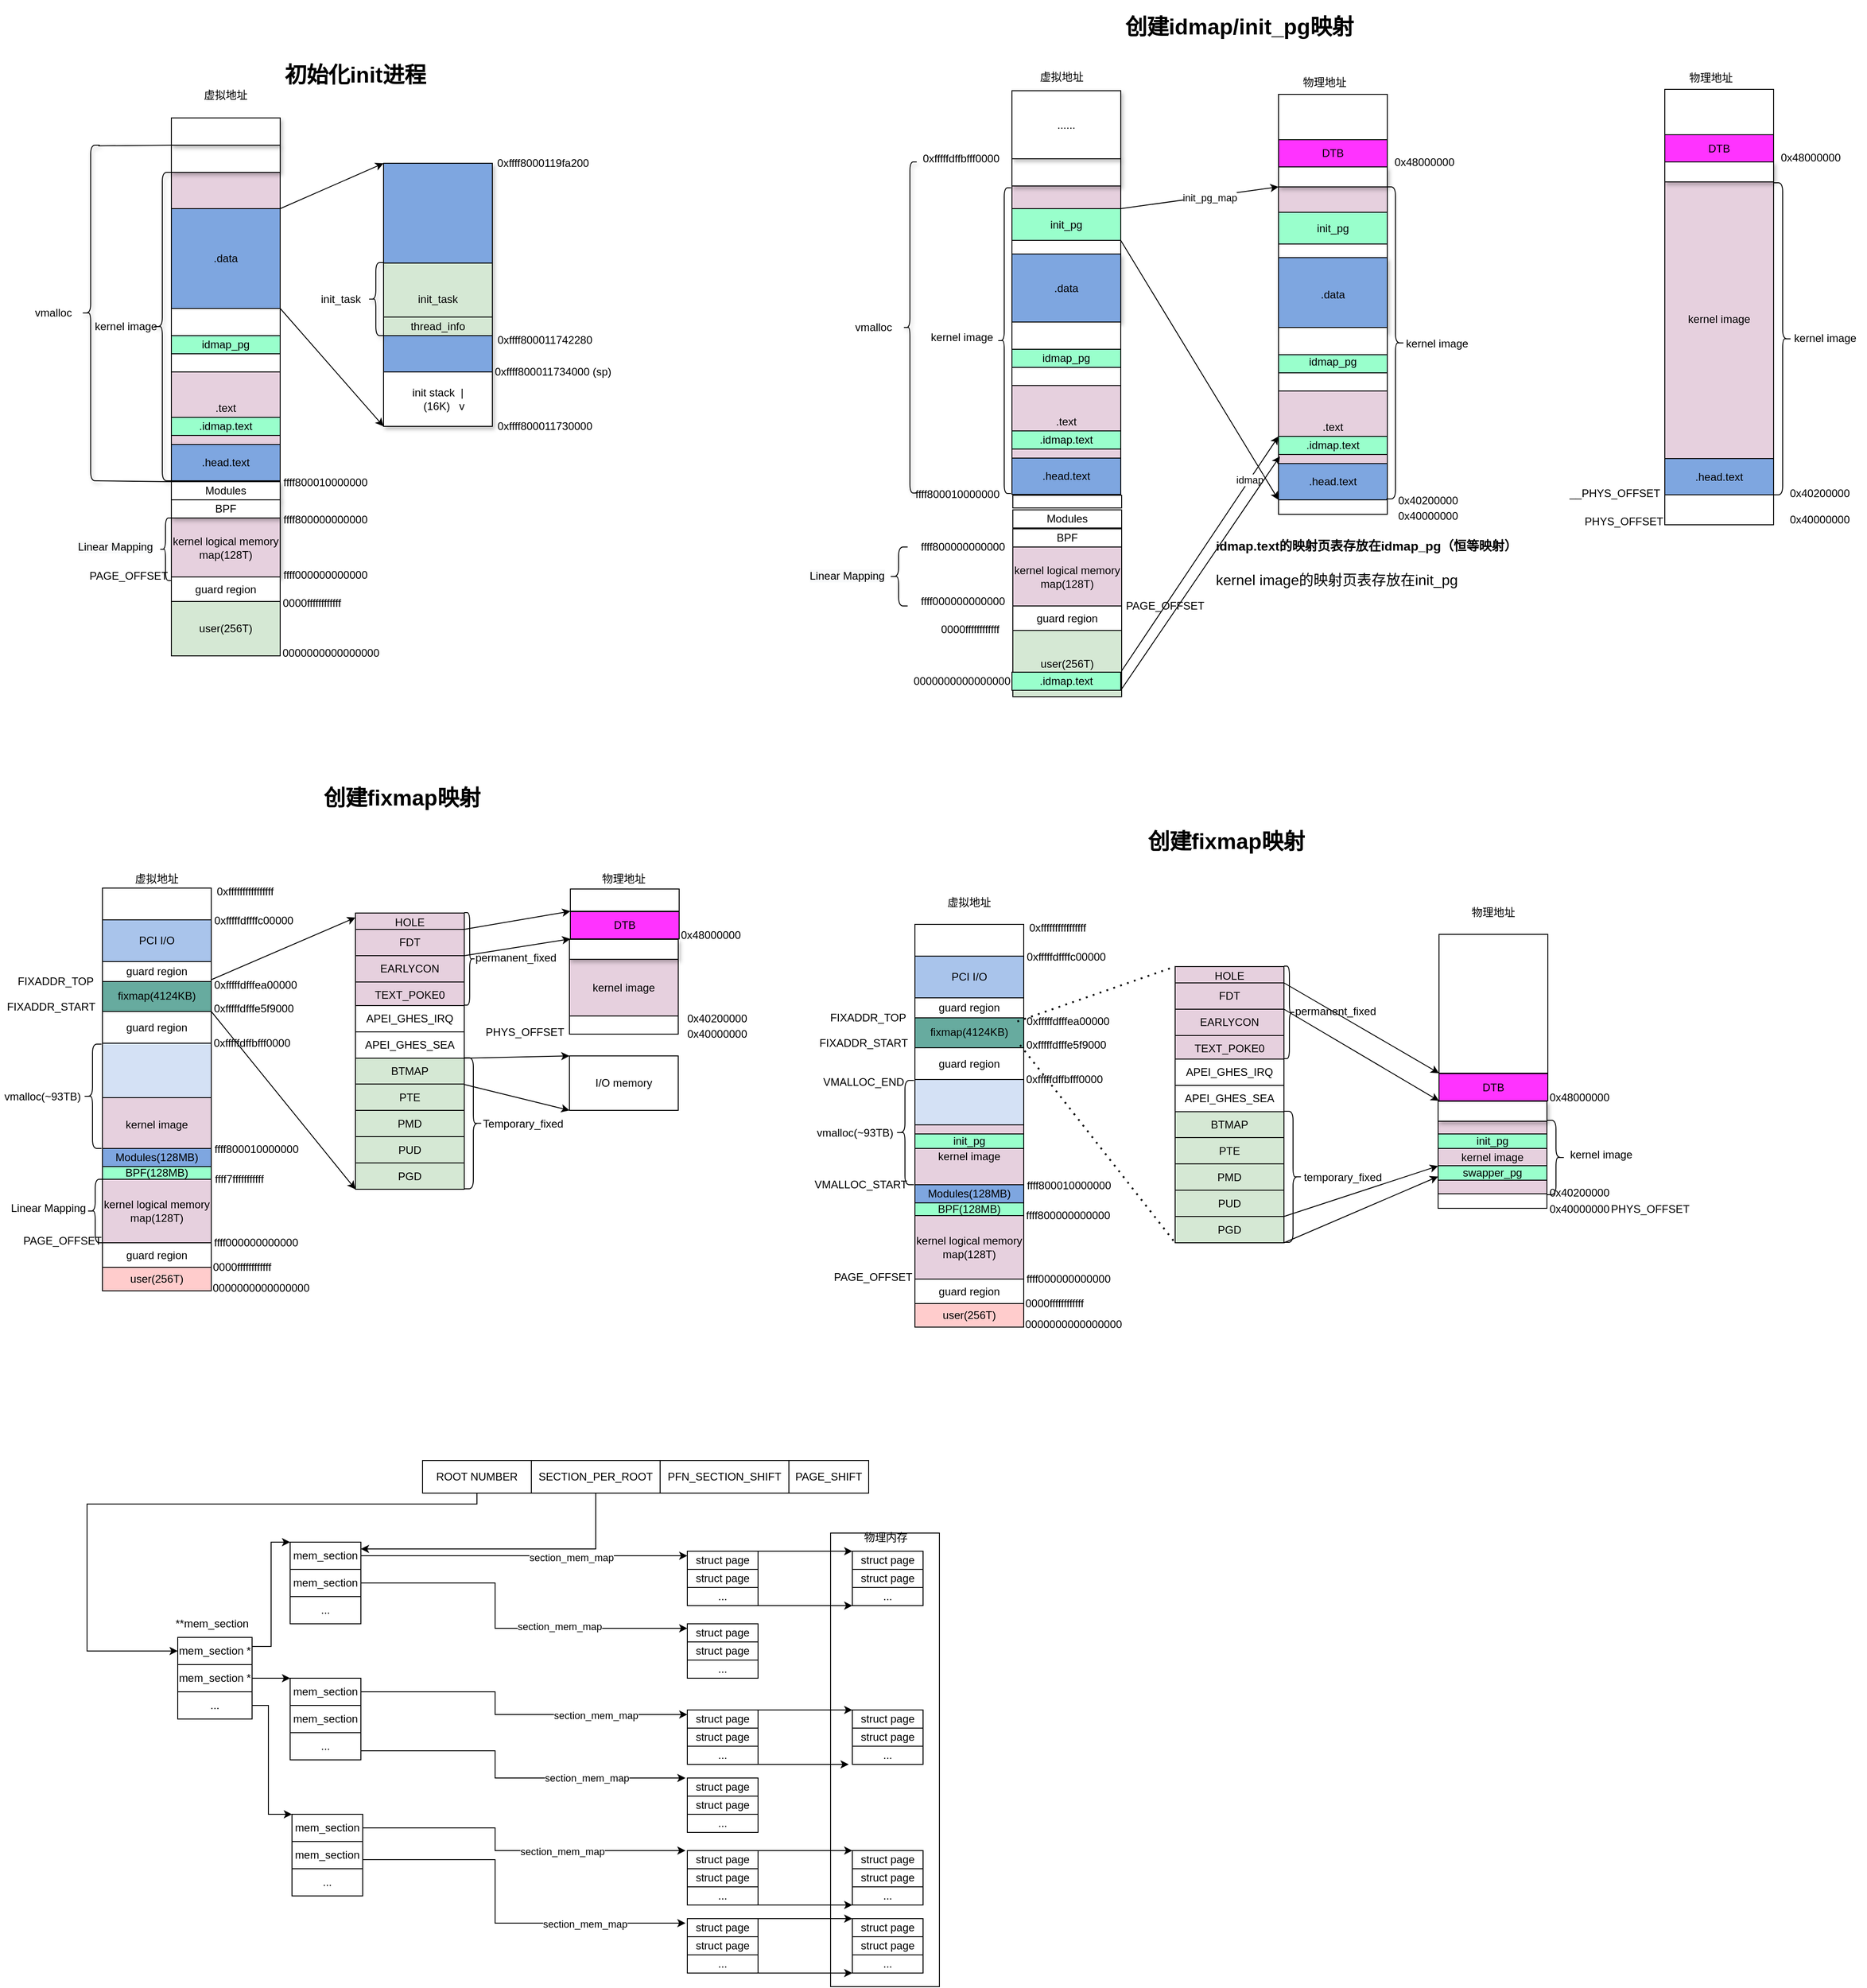 <mxfile version="16.4.3" type="github">
  <diagram id="BfIS2sD1Y3BWhVtZIZhU" name="Page-1">
    <mxGraphModel dx="2805" dy="618" grid="1" gridSize="10" guides="1" tooltips="1" connect="1" arrows="1" fold="1" page="1" pageScale="1" pageWidth="827" pageHeight="1169" math="0" shadow="0">
      <root>
        <mxCell id="0" />
        <mxCell id="1" parent="0" />
        <mxCell id="rj0G_XkG9gSbn5L0CsvV-96" value="" style="rounded=0;whiteSpace=wrap;html=1;" vertex="1" parent="1">
          <mxGeometry x="80" y="1690" width="120" height="500" as="geometry" />
        </mxCell>
        <mxCell id="Ss7OasY8dbcF1JQ-vaEw-7" value="" style="rounded=0;whiteSpace=wrap;html=1;fillColor=#FFFFFF;" parent="1" vertex="1">
          <mxGeometry x="280" y="405" width="120" height="20" as="geometry" />
        </mxCell>
        <mxCell id="Ss7OasY8dbcF1JQ-vaEw-1" value="idmap_pg" style="rounded=0;whiteSpace=wrap;html=1;fillColor=#99FFCC;" parent="1" vertex="1">
          <mxGeometry x="280" y="385" width="120" height="20" as="geometry" />
        </mxCell>
        <mxCell id="Ss7OasY8dbcF1JQ-vaEw-2" value=".data" style="rounded=0;whiteSpace=wrap;html=1;fillColor=#7EA6E0;shadow=1;" parent="1" vertex="1">
          <mxGeometry x="280" y="280" width="120" height="75" as="geometry" />
        </mxCell>
        <mxCell id="Ss7OasY8dbcF1JQ-vaEw-3" value="虚拟地址" style="text;html=1;strokeColor=none;fillColor=none;align=center;verticalAlign=middle;whiteSpace=wrap;rounded=0;" parent="1" vertex="1">
          <mxGeometry x="300" y="75" width="70" height="20" as="geometry" />
        </mxCell>
        <mxCell id="Ss7OasY8dbcF1JQ-vaEw-4" value="物理地址" style="text;html=1;strokeColor=none;fillColor=none;align=center;verticalAlign=middle;whiteSpace=wrap;rounded=0;" parent="1" vertex="1">
          <mxGeometry x="590" y="81" width="70" height="20" as="geometry" />
        </mxCell>
        <mxCell id="Ss7OasY8dbcF1JQ-vaEw-5" value=".text" style="rounded=0;whiteSpace=wrap;html=1;fillColor=#E6D0DE;" parent="1" vertex="1">
          <mxGeometry x="280" y="425" width="120" height="80" as="geometry" />
        </mxCell>
        <mxCell id="Ss7OasY8dbcF1JQ-vaEw-6" value=".head.text" style="rounded=0;whiteSpace=wrap;html=1;fillColor=#7EA6E0;" parent="1" vertex="1">
          <mxGeometry x="280" y="505" width="120" height="40" as="geometry" />
        </mxCell>
        <mxCell id="Ss7OasY8dbcF1JQ-vaEw-8" value="init_pg" style="rounded=0;whiteSpace=wrap;html=1;fillColor=#99FFCC;" parent="1" vertex="1">
          <mxGeometry x="280" y="230" width="120" height="35" as="geometry" />
        </mxCell>
        <mxCell id="Ss7OasY8dbcF1JQ-vaEw-10" value="" style="rounded=0;whiteSpace=wrap;html=1;fillColor=#FFFFFF;" parent="1" vertex="1">
          <mxGeometry x="280" y="355" width="120" height="30" as="geometry" />
        </mxCell>
        <mxCell id="Ss7OasY8dbcF1JQ-vaEw-18" value="" style="rounded=0;whiteSpace=wrap;html=1;fillColor=#FFFFFF;" parent="1" vertex="1">
          <mxGeometry x="574" y="411" width="120" height="20" as="geometry" />
        </mxCell>
        <mxCell id="Ss7OasY8dbcF1JQ-vaEw-19" value="idmap_pg" style="rounded=0;whiteSpace=wrap;html=1;fillColor=#99FFCC;" parent="1" vertex="1">
          <mxGeometry x="574" y="386" width="120" height="25" as="geometry" />
        </mxCell>
        <mxCell id="Ss7OasY8dbcF1JQ-vaEw-20" value=".data" style="rounded=0;whiteSpace=wrap;html=1;fillColor=#7EA6E0;shadow=1;" parent="1" vertex="1">
          <mxGeometry x="574" y="284" width="120" height="82" as="geometry" />
        </mxCell>
        <mxCell id="Ss7OasY8dbcF1JQ-vaEw-21" value=".text" style="rounded=0;whiteSpace=wrap;html=1;fillColor=#E6D0DE;" parent="1" vertex="1">
          <mxGeometry x="574" y="431" width="120" height="80" as="geometry" />
        </mxCell>
        <mxCell id="Ss7OasY8dbcF1JQ-vaEw-22" value=".head.text" style="rounded=0;whiteSpace=wrap;html=1;fillColor=#7EA6E0;" parent="1" vertex="1">
          <mxGeometry x="574" y="511" width="120" height="40" as="geometry" />
        </mxCell>
        <mxCell id="Ss7OasY8dbcF1JQ-vaEw-23" value="init_pg" style="rounded=0;whiteSpace=wrap;html=1;fillColor=#99FFCC;" parent="1" vertex="1">
          <mxGeometry x="574" y="234" width="120" height="35" as="geometry" />
        </mxCell>
        <mxCell id="Ss7OasY8dbcF1JQ-vaEw-24" value="" style="rounded=0;whiteSpace=wrap;html=1;fillColor=#FFFFFF;" parent="1" vertex="1">
          <mxGeometry x="574" y="361" width="120" height="30" as="geometry" />
        </mxCell>
        <mxCell id="Ss7OasY8dbcF1JQ-vaEw-25" value=".idmap.text" style="rounded=0;whiteSpace=wrap;html=1;fillColor=#99FFCC;" parent="1" vertex="1">
          <mxGeometry x="574" y="481" width="120" height="20" as="geometry" />
        </mxCell>
        <mxCell id="Ss7OasY8dbcF1JQ-vaEw-29" value="" style="endArrow=classic;html=1;exitX=1;exitY=0;exitDx=0;exitDy=0;entryX=0;entryY=0;entryDx=0;entryDy=0;fillColor=#FF3333;" parent="1" source="Ss7OasY8dbcF1JQ-vaEw-8" target="Ss7OasY8dbcF1JQ-vaEw-30" edge="1">
          <mxGeometry width="50" height="50" relative="1" as="geometry">
            <mxPoint x="470" y="335" as="sourcePoint" />
            <mxPoint x="570" y="205" as="targetPoint" />
          </mxGeometry>
        </mxCell>
        <mxCell id="zmt_0xr4Gf3RQSqHWVoz-8" value="init_pg_map" style="edgeLabel;html=1;align=center;verticalAlign=middle;resizable=0;points=[];" parent="Ss7OasY8dbcF1JQ-vaEw-29" vertex="1" connectable="0">
          <mxGeometry x="0.128" y="-1" relative="1" as="geometry">
            <mxPoint as="offset" />
          </mxGeometry>
        </mxCell>
        <mxCell id="Ss7OasY8dbcF1JQ-vaEw-30" value="" style="rounded=0;whiteSpace=wrap;html=1;fillColor=#E6D0DE;" parent="1" vertex="1">
          <mxGeometry x="574" y="206" width="120" height="28" as="geometry" />
        </mxCell>
        <mxCell id="Ss7OasY8dbcF1JQ-vaEw-31" value="" style="rounded=0;whiteSpace=wrap;html=1;fillColor=#E6D0DE;" parent="1" vertex="1">
          <mxGeometry x="280" y="205" width="120" height="25" as="geometry" />
        </mxCell>
        <mxCell id="Ss7OasY8dbcF1JQ-vaEw-32" value="" style="endArrow=classic;html=1;exitX=1;exitY=1;exitDx=0;exitDy=0;entryX=0;entryY=1;entryDx=0;entryDy=0;" parent="1" source="Ss7OasY8dbcF1JQ-vaEw-8" target="Ss7OasY8dbcF1JQ-vaEw-22" edge="1">
          <mxGeometry width="50" height="50" relative="1" as="geometry">
            <mxPoint x="430" y="635" as="sourcePoint" />
            <mxPoint x="480" y="585" as="targetPoint" />
          </mxGeometry>
        </mxCell>
        <mxCell id="Ss7OasY8dbcF1JQ-vaEw-33" value="" style="rounded=0;whiteSpace=wrap;html=1;shadow=1;fillColor=#FFFFFF;" parent="1" vertex="1">
          <mxGeometry x="280" y="175" width="120" height="30" as="geometry" />
        </mxCell>
        <mxCell id="Ss7OasY8dbcF1JQ-vaEw-34" value="kernel logical memory map(128T)" style="rounded=0;whiteSpace=wrap;html=1;shadow=0;fillColor=#E6D0DE;" parent="1" vertex="1">
          <mxGeometry x="281" y="603" width="120" height="65" as="geometry" />
        </mxCell>
        <mxCell id="Ss7OasY8dbcF1JQ-vaEw-35" value="" style="rounded=0;whiteSpace=wrap;html=1;shadow=1;fillColor=#FFFFFF;" parent="1" vertex="1">
          <mxGeometry x="574" y="184" width="120" height="22" as="geometry" />
        </mxCell>
        <mxCell id="Ss7OasY8dbcF1JQ-vaEw-36" value="ffff800010000000" style="text;html=1;strokeColor=none;fillColor=none;align=center;verticalAlign=middle;whiteSpace=wrap;rounded=0;shadow=1;" parent="1" vertex="1">
          <mxGeometry x="170" y="535" width="100" height="20" as="geometry" />
        </mxCell>
        <mxCell id="Ss7OasY8dbcF1JQ-vaEw-38" value="" style="shape=curlyBracket;whiteSpace=wrap;html=1;rounded=1;shadow=1;fillColor=#FFFFFF;size=0;" parent="1" vertex="1">
          <mxGeometry x="130" y="325" height="120" as="geometry" />
        </mxCell>
        <mxCell id="Ss7OasY8dbcF1JQ-vaEw-44" value="0000000000000000" style="text;html=1;strokeColor=none;fillColor=none;align=center;verticalAlign=middle;whiteSpace=wrap;rounded=0;shadow=1;" parent="1" vertex="1">
          <mxGeometry x="175" y="741" width="100" height="20" as="geometry" />
        </mxCell>
        <mxCell id="Ss7OasY8dbcF1JQ-vaEw-45" value="ffff800000000000" style="text;html=1;strokeColor=none;fillColor=none;align=center;verticalAlign=middle;whiteSpace=wrap;rounded=0;shadow=1;" parent="1" vertex="1">
          <mxGeometry x="176" y="593" width="100" height="20" as="geometry" />
        </mxCell>
        <mxCell id="Ss7OasY8dbcF1JQ-vaEw-46" value="ffff000000000000" style="text;html=1;strokeColor=none;fillColor=none;align=center;verticalAlign=middle;whiteSpace=wrap;rounded=0;shadow=1;" parent="1" vertex="1">
          <mxGeometry x="171" y="653" width="110" height="20" as="geometry" />
        </mxCell>
        <mxCell id="Ss7OasY8dbcF1JQ-vaEw-48" value="BPF" style="rounded=0;whiteSpace=wrap;html=1;shadow=0;fillColor=#FFFFFF;" parent="1" vertex="1">
          <mxGeometry x="281" y="583" width="120" height="20" as="geometry" />
        </mxCell>
        <mxCell id="Ss7OasY8dbcF1JQ-vaEw-49" value="Modules" style="rounded=0;whiteSpace=wrap;html=1;shadow=0;fillColor=#FFFFFF;" parent="1" vertex="1">
          <mxGeometry x="281" y="562" width="120" height="20" as="geometry" />
        </mxCell>
        <mxCell id="Ss7OasY8dbcF1JQ-vaEw-51" value="" style="shape=curlyBracket;whiteSpace=wrap;html=1;rounded=1;shadow=1;fillColor=#FFFFFF;" parent="1" vertex="1">
          <mxGeometry x="160" y="178.5" width="15" height="365" as="geometry" />
        </mxCell>
        <mxCell id="Ss7OasY8dbcF1JQ-vaEw-52" value="vmalloc" style="text;html=1;strokeColor=none;fillColor=none;align=center;verticalAlign=middle;whiteSpace=wrap;rounded=0;shadow=1;" parent="1" vertex="1">
          <mxGeometry x="95.5" y="351" width="63" height="20" as="geometry" />
        </mxCell>
        <mxCell id="Ss7OasY8dbcF1JQ-vaEw-53" value="......" style="rounded=0;whiteSpace=wrap;html=1;shadow=1;fillColor=#FFFFFF;" parent="1" vertex="1">
          <mxGeometry x="280" y="100" width="120" height="75" as="geometry" />
        </mxCell>
        <mxCell id="Ss7OasY8dbcF1JQ-vaEw-59" value=".idmap.text" style="rounded=0;whiteSpace=wrap;html=1;fillColor=#99FFCC;" parent="1" vertex="1">
          <mxGeometry x="280" y="475" width="120" height="20" as="geometry" />
        </mxCell>
        <mxCell id="zmt_0xr4Gf3RQSqHWVoz-2" value="" style="endArrow=classic;html=1;entryX=0;entryY=0;entryDx=0;entryDy=0;exitX=1;exitY=0;exitDx=0;exitDy=0;" parent="1" source="h1nygtU6jxL2XphqunPl-181" target="Ss7OasY8dbcF1JQ-vaEw-25" edge="1">
          <mxGeometry width="50" height="50" relative="1" as="geometry">
            <mxPoint x="400" y="387.5" as="sourcePoint" />
            <mxPoint x="450" y="337.5" as="targetPoint" />
          </mxGeometry>
        </mxCell>
        <mxCell id="zmt_0xr4Gf3RQSqHWVoz-7" value="idmap" style="edgeLabel;html=1;align=center;verticalAlign=middle;resizable=0;points=[];" parent="zmt_0xr4Gf3RQSqHWVoz-2" vertex="1" connectable="0">
          <mxGeometry x="0.633" relative="1" as="geometry">
            <mxPoint as="offset" />
          </mxGeometry>
        </mxCell>
        <mxCell id="zmt_0xr4Gf3RQSqHWVoz-3" value="" style="endArrow=classic;html=1;exitX=1;exitY=1;exitDx=0;exitDy=0;entryX=0.013;entryY=0.9;entryDx=0;entryDy=0;entryPerimeter=0;" parent="1" source="h1nygtU6jxL2XphqunPl-181" target="Ss7OasY8dbcF1JQ-vaEw-21" edge="1">
          <mxGeometry width="50" height="50" relative="1" as="geometry">
            <mxPoint x="440" y="575" as="sourcePoint" />
            <mxPoint x="490" y="525" as="targetPoint" />
          </mxGeometry>
        </mxCell>
        <mxCell id="zmt_0xr4Gf3RQSqHWVoz-11" value="PAGE_OFFSET" style="text;html=1;strokeColor=none;fillColor=none;align=center;verticalAlign=middle;whiteSpace=wrap;rounded=0;shadow=1;" parent="1" vertex="1">
          <mxGeometry x="399" y="658" width="100" height="20" as="geometry" />
        </mxCell>
        <mxCell id="zmt_0xr4Gf3RQSqHWVoz-12" value="" style="rounded=0;whiteSpace=wrap;html=1;fillColor=#FFFFFF;" parent="1" vertex="1">
          <mxGeometry x="-647" y="390" width="120" height="20" as="geometry" />
        </mxCell>
        <mxCell id="zmt_0xr4Gf3RQSqHWVoz-13" value="idmap_pg" style="rounded=0;whiteSpace=wrap;html=1;fillColor=#99FFCC;" parent="1" vertex="1">
          <mxGeometry x="-647" y="370" width="120" height="20" as="geometry" />
        </mxCell>
        <mxCell id="zmt_0xr4Gf3RQSqHWVoz-14" value=".data" style="rounded=0;whiteSpace=wrap;html=1;fillColor=#7EA6E0;shadow=0;" parent="1" vertex="1">
          <mxGeometry x="-647" y="230" width="120" height="110" as="geometry" />
        </mxCell>
        <mxCell id="zmt_0xr4Gf3RQSqHWVoz-15" value="虚拟地址" style="text;html=1;strokeColor=none;fillColor=none;align=center;verticalAlign=middle;whiteSpace=wrap;rounded=0;" parent="1" vertex="1">
          <mxGeometry x="-622" y="95" width="70" height="20" as="geometry" />
        </mxCell>
        <mxCell id="zmt_0xr4Gf3RQSqHWVoz-16" value=".text" style="rounded=0;whiteSpace=wrap;html=1;fillColor=#E6D0DE;" parent="1" vertex="1">
          <mxGeometry x="-647" y="410" width="120" height="80" as="geometry" />
        </mxCell>
        <mxCell id="zmt_0xr4Gf3RQSqHWVoz-17" value=".head.text" style="rounded=0;whiteSpace=wrap;html=1;fillColor=#7EA6E0;" parent="1" vertex="1">
          <mxGeometry x="-647" y="490" width="120" height="40" as="geometry" />
        </mxCell>
        <mxCell id="zmt_0xr4Gf3RQSqHWVoz-19" value="" style="rounded=0;whiteSpace=wrap;html=1;fillColor=#FFFFFF;" parent="1" vertex="1">
          <mxGeometry x="-647" y="340" width="120" height="30" as="geometry" />
        </mxCell>
        <mxCell id="zmt_0xr4Gf3RQSqHWVoz-21" value="" style="rounded=0;whiteSpace=wrap;html=1;fillColor=#E6D0DE;" parent="1" vertex="1">
          <mxGeometry x="-647" y="190" width="120" height="40" as="geometry" />
        </mxCell>
        <mxCell id="zmt_0xr4Gf3RQSqHWVoz-22" value="" style="rounded=0;whiteSpace=wrap;html=1;shadow=1;fillColor=#FFFFFF;" parent="1" vertex="1">
          <mxGeometry x="-647" y="160" width="120" height="30" as="geometry" />
        </mxCell>
        <mxCell id="zmt_0xr4Gf3RQSqHWVoz-24" value="ffff800010000000" style="text;html=1;strokeColor=none;fillColor=none;align=center;verticalAlign=middle;whiteSpace=wrap;rounded=0;shadow=1;" parent="1" vertex="1">
          <mxGeometry x="-527" y="522" width="100" height="20" as="geometry" />
        </mxCell>
        <mxCell id="zmt_0xr4Gf3RQSqHWVoz-25" value="" style="shape=curlyBracket;whiteSpace=wrap;html=1;rounded=1;shadow=1;fillColor=#FFFFFF;size=0;" parent="1" vertex="1">
          <mxGeometry x="-797" y="310" height="120" as="geometry" />
        </mxCell>
        <mxCell id="zmt_0xr4Gf3RQSqHWVoz-26" value="" style="shape=curlyBracket;whiteSpace=wrap;html=1;rounded=1;shadow=1;fillColor=#FFFFFF;" parent="1" vertex="1">
          <mxGeometry x="-667" y="190" width="20" height="340" as="geometry" />
        </mxCell>
        <mxCell id="zmt_0xr4Gf3RQSqHWVoz-27" value="kernel image" style="text;html=1;strokeColor=none;fillColor=none;align=center;verticalAlign=middle;whiteSpace=wrap;rounded=0;shadow=1;" parent="1" vertex="1">
          <mxGeometry x="-737" y="350" width="80" height="20" as="geometry" />
        </mxCell>
        <mxCell id="zmt_0xr4Gf3RQSqHWVoz-33" value="Modules" style="rounded=0;whiteSpace=wrap;html=1;shadow=1;fillColor=#FFFFFF;" parent="1" vertex="1">
          <mxGeometry x="-647" y="531" width="120" height="20" as="geometry" />
        </mxCell>
        <mxCell id="zmt_0xr4Gf3RQSqHWVoz-35" value="" style="shape=curlyBracket;whiteSpace=wrap;html=1;rounded=1;shadow=1;fillColor=#FFFFFF;" parent="1" vertex="1">
          <mxGeometry x="-746" y="160" width="20" height="370" as="geometry" />
        </mxCell>
        <mxCell id="zmt_0xr4Gf3RQSqHWVoz-36" value="" style="rounded=0;whiteSpace=wrap;html=1;shadow=1;fillColor=#FFFFFF;" parent="1" vertex="1">
          <mxGeometry x="-647" y="130" width="120" height="30" as="geometry" />
        </mxCell>
        <mxCell id="zmt_0xr4Gf3RQSqHWVoz-37" value=".idmap.text" style="rounded=0;whiteSpace=wrap;html=1;fillColor=#99FFCC;" parent="1" vertex="1">
          <mxGeometry x="-647" y="460" width="120" height="20" as="geometry" />
        </mxCell>
        <mxCell id="zmt_0xr4Gf3RQSqHWVoz-39" value="" style="endArrow=none;html=1;entryX=0;entryY=0;entryDx=0;entryDy=0;exitX=0.925;exitY=0.002;exitDx=0;exitDy=0;exitPerimeter=0;" parent="1" source="zmt_0xr4Gf3RQSqHWVoz-35" target="zmt_0xr4Gf3RQSqHWVoz-22" edge="1">
          <mxGeometry width="50" height="50" relative="1" as="geometry">
            <mxPoint x="-837" y="310" as="sourcePoint" />
            <mxPoint x="-787" y="260" as="targetPoint" />
          </mxGeometry>
        </mxCell>
        <mxCell id="zmt_0xr4Gf3RQSqHWVoz-41" value="vmalloc" style="text;html=1;strokeColor=none;fillColor=none;align=center;verticalAlign=middle;whiteSpace=wrap;rounded=0;shadow=1;" parent="1" vertex="1">
          <mxGeometry x="-817" y="335" width="80" height="20" as="geometry" />
        </mxCell>
        <mxCell id="zmt_0xr4Gf3RQSqHWVoz-42" value="" style="rounded=0;whiteSpace=wrap;html=1;fillColor=#7EA6E0;shadow=1;" parent="1" vertex="1">
          <mxGeometry x="-413" y="180" width="120" height="290" as="geometry" />
        </mxCell>
        <mxCell id="zmt_0xr4Gf3RQSqHWVoz-43" value="0xffff800011730000" style="text;html=1;strokeColor=none;fillColor=none;align=center;verticalAlign=middle;whiteSpace=wrap;rounded=0;" parent="1" vertex="1">
          <mxGeometry x="-290" y="460" width="110" height="20" as="geometry" />
        </mxCell>
        <mxCell id="zmt_0xr4Gf3RQSqHWVoz-44" value="0xffff8000119fa200" style="text;html=1;strokeColor=none;fillColor=none;align=center;verticalAlign=middle;whiteSpace=wrap;rounded=0;" parent="1" vertex="1">
          <mxGeometry x="-290" y="170" width="106" height="20" as="geometry" />
        </mxCell>
        <mxCell id="zmt_0xr4Gf3RQSqHWVoz-45" value="init_task" style="rounded=0;whiteSpace=wrap;html=1;fillColor=#D5E8D4;" parent="1" vertex="1">
          <mxGeometry x="-413" y="290" width="120" height="80" as="geometry" />
        </mxCell>
        <mxCell id="zmt_0xr4Gf3RQSqHWVoz-46" value="0xffff800011742280" style="text;html=1;strokeColor=none;fillColor=none;align=center;verticalAlign=middle;whiteSpace=wrap;rounded=0;" parent="1" vertex="1">
          <mxGeometry x="-290" y="365" width="110" height="20" as="geometry" />
        </mxCell>
        <mxCell id="zmt_0xr4Gf3RQSqHWVoz-48" value="init stack&amp;nbsp; |&lt;br&gt;&amp;nbsp; &amp;nbsp; (16K)&amp;nbsp; &amp;nbsp;v" style="rounded=0;whiteSpace=wrap;html=1;" parent="1" vertex="1">
          <mxGeometry x="-413" y="410" width="120" height="60" as="geometry" />
        </mxCell>
        <mxCell id="zmt_0xr4Gf3RQSqHWVoz-52" value="0xffff800011734000 (sp)" style="text;html=1;strokeColor=none;fillColor=none;align=center;verticalAlign=middle;whiteSpace=wrap;rounded=0;" parent="1" vertex="1">
          <mxGeometry x="-292" y="400" width="132" height="20" as="geometry" />
        </mxCell>
        <mxCell id="h1nygtU6jxL2XphqunPl-1" value="" style="endArrow=classic;html=1;exitX=1;exitY=1;exitDx=0;exitDy=0;entryX=0;entryY=1;entryDx=0;entryDy=0;" parent="1" source="zmt_0xr4Gf3RQSqHWVoz-14" target="zmt_0xr4Gf3RQSqHWVoz-42" edge="1">
          <mxGeometry width="50" height="50" relative="1" as="geometry">
            <mxPoint x="-420" y="560" as="sourcePoint" />
            <mxPoint x="-370" y="510" as="targetPoint" />
          </mxGeometry>
        </mxCell>
        <mxCell id="h1nygtU6jxL2XphqunPl-2" value="" style="endArrow=classic;html=1;exitX=1;exitY=1;exitDx=0;exitDy=0;entryX=0;entryY=0;entryDx=0;entryDy=0;" parent="1" source="zmt_0xr4Gf3RQSqHWVoz-21" target="zmt_0xr4Gf3RQSqHWVoz-42" edge="1">
          <mxGeometry width="50" height="50" relative="1" as="geometry">
            <mxPoint x="-390" y="130" as="sourcePoint" />
            <mxPoint x="-340" y="80" as="targetPoint" />
          </mxGeometry>
        </mxCell>
        <mxCell id="h1nygtU6jxL2XphqunPl-50" value="0x40000000" style="text;html=1;strokeColor=none;fillColor=none;align=center;verticalAlign=middle;whiteSpace=wrap;rounded=0;" parent="1" vertex="1">
          <mxGeometry x="694" y="559" width="90" height="20" as="geometry" />
        </mxCell>
        <mxCell id="h1nygtU6jxL2XphqunPl-51" value="0x48000000" style="text;html=1;strokeColor=none;fillColor=none;align=center;verticalAlign=middle;whiteSpace=wrap;rounded=0;" parent="1" vertex="1">
          <mxGeometry x="700" y="169" width="70" height="20" as="geometry" />
        </mxCell>
        <mxCell id="h1nygtU6jxL2XphqunPl-52" value="DTB" style="rounded=0;whiteSpace=wrap;html=1;fillColor=#FF33FF;" parent="1" vertex="1">
          <mxGeometry x="574" y="154" width="120" height="30" as="geometry" />
        </mxCell>
        <mxCell id="h1nygtU6jxL2XphqunPl-53" value="" style="rounded=0;whiteSpace=wrap;html=1;fillColor=#FFFFFF;" parent="1" vertex="1">
          <mxGeometry x="574" y="104" width="120" height="50" as="geometry" />
        </mxCell>
        <mxCell id="h1nygtU6jxL2XphqunPl-54" value="物理地址" style="text;html=1;strokeColor=none;fillColor=none;align=center;verticalAlign=middle;whiteSpace=wrap;rounded=0;" parent="1" vertex="1">
          <mxGeometry x="1016" y="75.5" width="70" height="20" as="geometry" />
        </mxCell>
        <mxCell id="h1nygtU6jxL2XphqunPl-58" value="kernel image" style="rounded=0;whiteSpace=wrap;html=1;fillColor=#E6D0DE;" parent="1" vertex="1">
          <mxGeometry x="1000" y="198.5" width="120" height="307" as="geometry" />
        </mxCell>
        <mxCell id="h1nygtU6jxL2XphqunPl-59" value=".head.text" style="rounded=0;whiteSpace=wrap;html=1;fillColor=#7EA6E0;" parent="1" vertex="1">
          <mxGeometry x="1000" y="505.5" width="120" height="40" as="geometry" />
        </mxCell>
        <mxCell id="h1nygtU6jxL2XphqunPl-64" value="" style="rounded=0;whiteSpace=wrap;html=1;shadow=1;fillColor=#FFFFFF;" parent="1" vertex="1">
          <mxGeometry x="1000" y="178.5" width="120" height="22" as="geometry" />
        </mxCell>
        <mxCell id="h1nygtU6jxL2XphqunPl-66" value="0x40000000" style="text;html=1;strokeColor=none;fillColor=none;align=center;verticalAlign=middle;whiteSpace=wrap;rounded=0;" parent="1" vertex="1">
          <mxGeometry x="1126" y="563" width="90" height="20" as="geometry" />
        </mxCell>
        <mxCell id="h1nygtU6jxL2XphqunPl-67" value="0x48000000" style="text;html=1;strokeColor=none;fillColor=none;align=center;verticalAlign=middle;whiteSpace=wrap;rounded=0;" parent="1" vertex="1">
          <mxGeometry x="1126" y="163.5" width="70" height="20" as="geometry" />
        </mxCell>
        <mxCell id="h1nygtU6jxL2XphqunPl-68" value="DTB" style="rounded=0;whiteSpace=wrap;html=1;fillColor=#FF33FF;" parent="1" vertex="1">
          <mxGeometry x="1000" y="148.5" width="120" height="30" as="geometry" />
        </mxCell>
        <mxCell id="h1nygtU6jxL2XphqunPl-69" value="" style="rounded=0;whiteSpace=wrap;html=1;fillColor=#FFFFFF;" parent="1" vertex="1">
          <mxGeometry x="1000" y="98.5" width="120" height="50" as="geometry" />
        </mxCell>
        <mxCell id="h1nygtU6jxL2XphqunPl-70" value="" style="endArrow=none;html=1;fillColor=#FF3333;exitX=0.75;exitY=1;exitDx=0;exitDy=0;entryX=0;entryY=0;entryDx=0;entryDy=0;" parent="1" source="zmt_0xr4Gf3RQSqHWVoz-35" target="zmt_0xr4Gf3RQSqHWVoz-33" edge="1">
          <mxGeometry width="50" height="50" relative="1" as="geometry">
            <mxPoint x="-840" y="610" as="sourcePoint" />
            <mxPoint x="-790" y="560" as="targetPoint" />
          </mxGeometry>
        </mxCell>
        <mxCell id="h1nygtU6jxL2XphqunPl-72" value="" style="rounded=0;whiteSpace=wrap;html=1;fillColor=#FFFFFF;" parent="1" vertex="1">
          <mxGeometry x="280" y="265" width="120" height="15" as="geometry" />
        </mxCell>
        <mxCell id="h1nygtU6jxL2XphqunPl-73" value="" style="rounded=0;whiteSpace=wrap;html=1;fillColor=#FFFFFF;" parent="1" vertex="1">
          <mxGeometry x="574" y="269" width="120" height="15" as="geometry" />
        </mxCell>
        <mxCell id="h1nygtU6jxL2XphqunPl-74" value="thread_info" style="rounded=0;whiteSpace=wrap;html=1;fillColor=#D5E8D4;" parent="1" vertex="1">
          <mxGeometry x="-413" y="349.5" width="120" height="20.5" as="geometry" />
        </mxCell>
        <mxCell id="h1nygtU6jxL2XphqunPl-76" value="" style="shape=curlyBracket;whiteSpace=wrap;html=1;rounded=1;shadow=1;strokeColor=#000000;fillColor=#D5E8D4;" parent="1" vertex="1">
          <mxGeometry x="-430" y="289.5" width="17" height="80.5" as="geometry" />
        </mxCell>
        <mxCell id="h1nygtU6jxL2XphqunPl-77" value="init_task" style="text;html=1;strokeColor=none;fillColor=none;align=center;verticalAlign=middle;whiteSpace=wrap;rounded=0;shadow=1;" parent="1" vertex="1">
          <mxGeometry x="-480" y="319.75" width="40" height="20" as="geometry" />
        </mxCell>
        <mxCell id="h1nygtU6jxL2XphqunPl-81" value="虚拟地址" style="text;html=1;strokeColor=none;fillColor=none;align=center;verticalAlign=middle;whiteSpace=wrap;rounded=0;" parent="1" vertex="1">
          <mxGeometry x="-698" y="959" width="70" height="20" as="geometry" />
        </mxCell>
        <mxCell id="h1nygtU6jxL2XphqunPl-85" value="kernel image" style="rounded=0;whiteSpace=wrap;html=1;fillColor=#E6D0DE;" parent="1" vertex="1">
          <mxGeometry x="-723" y="1210" width="120" height="60" as="geometry" />
        </mxCell>
        <mxCell id="h1nygtU6jxL2XphqunPl-86" value="" style="rounded=0;whiteSpace=wrap;html=1;shadow=0;fillColor=#D4E1F5;" parent="1" vertex="1">
          <mxGeometry x="-723" y="1150" width="120" height="60" as="geometry" />
        </mxCell>
        <mxCell id="h1nygtU6jxL2XphqunPl-87" value="kernel logical memory map(128T)" style="rounded=0;whiteSpace=wrap;html=1;shadow=0;fillColor=#E6D0DE;" parent="1" vertex="1">
          <mxGeometry x="-723" y="1300" width="120" height="70" as="geometry" />
        </mxCell>
        <mxCell id="h1nygtU6jxL2XphqunPl-88" value="ffff800010000000" style="text;html=1;strokeColor=none;fillColor=none;align=center;verticalAlign=middle;whiteSpace=wrap;rounded=0;shadow=1;" parent="1" vertex="1">
          <mxGeometry x="-603" y="1257" width="100" height="20" as="geometry" />
        </mxCell>
        <mxCell id="h1nygtU6jxL2XphqunPl-89" value="" style="shape=curlyBracket;whiteSpace=wrap;html=1;rounded=1;shadow=1;fillColor=#FFFFFF;size=0;" parent="1" vertex="1">
          <mxGeometry x="-769" y="915" height="120" as="geometry" />
        </mxCell>
        <mxCell id="h1nygtU6jxL2XphqunPl-92" value="0000000000000000" style="text;html=1;strokeColor=none;fillColor=none;align=center;verticalAlign=middle;whiteSpace=wrap;rounded=0;shadow=1;" parent="1" vertex="1">
          <mxGeometry x="-598" y="1410" width="100" height="20" as="geometry" />
        </mxCell>
        <mxCell id="h1nygtU6jxL2XphqunPl-93" value="ffff7fffffffffff" style="text;html=1;strokeColor=none;fillColor=none;align=center;verticalAlign=middle;whiteSpace=wrap;rounded=0;shadow=1;" parent="1" vertex="1">
          <mxGeometry x="-604" y="1290" width="64" height="20" as="geometry" />
        </mxCell>
        <mxCell id="h1nygtU6jxL2XphqunPl-94" value="ffff000000000000" style="text;html=1;strokeColor=none;fillColor=none;align=center;verticalAlign=middle;whiteSpace=wrap;rounded=0;shadow=1;" parent="1" vertex="1">
          <mxGeometry x="-603" y="1360" width="99" height="20" as="geometry" />
        </mxCell>
        <mxCell id="h1nygtU6jxL2XphqunPl-96" value="BPF(128MB)" style="rounded=0;whiteSpace=wrap;html=1;shadow=0;fillColor=#99FFCC;" parent="1" vertex="1">
          <mxGeometry x="-723" y="1286" width="120" height="14" as="geometry" />
        </mxCell>
        <mxCell id="h1nygtU6jxL2XphqunPl-97" value="Modules(128MB)" style="rounded=0;whiteSpace=wrap;html=1;shadow=0;fillColor=#7EA6E0;" parent="1" vertex="1">
          <mxGeometry x="-723" y="1266" width="120" height="20" as="geometry" />
        </mxCell>
        <mxCell id="h1nygtU6jxL2XphqunPl-98" value="" style="shape=curlyBracket;whiteSpace=wrap;html=1;rounded=1;shadow=0;fillColor=#FFFFFF;" parent="1" vertex="1">
          <mxGeometry x="-744" y="1151" width="20" height="115" as="geometry" />
        </mxCell>
        <mxCell id="h1nygtU6jxL2XphqunPl-99" value="guard region" style="rounded=0;whiteSpace=wrap;html=1;shadow=0;fillColor=#FFFFFF;" parent="1" vertex="1">
          <mxGeometry x="-723" y="1115" width="120" height="35" as="geometry" />
        </mxCell>
        <mxCell id="h1nygtU6jxL2XphqunPl-102" value="PAGE_OFFSET" style="text;html=1;strokeColor=none;fillColor=none;align=center;verticalAlign=middle;whiteSpace=wrap;rounded=0;shadow=1;" parent="1" vertex="1">
          <mxGeometry x="-817" y="1358" width="100" height="20" as="geometry" />
        </mxCell>
        <mxCell id="h1nygtU6jxL2XphqunPl-103" value="vmalloc(~93TB)" style="text;html=1;strokeColor=none;fillColor=none;align=center;verticalAlign=middle;whiteSpace=wrap;rounded=0;shadow=1;" parent="1" vertex="1">
          <mxGeometry x="-829.5" y="1198.5" width="80" height="20" as="geometry" />
        </mxCell>
        <mxCell id="h1nygtU6jxL2XphqunPl-111" value="0xfffffdffbfff0000" style="text;html=1;strokeColor=none;fillColor=none;align=center;verticalAlign=middle;whiteSpace=wrap;rounded=0;shadow=1;" parent="1" vertex="1">
          <mxGeometry x="-600" y="1140" width="84" height="20" as="geometry" />
        </mxCell>
        <mxCell id="h1nygtU6jxL2XphqunPl-115" value="fixmap(4124KB)" style="rounded=0;whiteSpace=wrap;html=1;shadow=0;strokeColor=#000000;fillColor=#67AB9F;" parent="1" vertex="1">
          <mxGeometry x="-723" y="1080" width="120" height="35" as="geometry" />
        </mxCell>
        <mxCell id="h1nygtU6jxL2XphqunPl-116" value="&lt;div style=&quot;text-align: left ; line-height: 1.75&quot;&gt;&lt;font style=&quot;font-size: 12px&quot;&gt;0xfffffdfffe5f9000&lt;/font&gt;&lt;/div&gt;" style="text;html=1;strokeColor=none;fillColor=none;align=center;verticalAlign=middle;whiteSpace=wrap;rounded=0;shadow=0;" parent="1" vertex="1">
          <mxGeometry x="-607" y="1102" width="102" height="20" as="geometry" />
        </mxCell>
        <mxCell id="h1nygtU6jxL2XphqunPl-117" value="&lt;div style=&quot;text-align: left ; line-height: 1.75&quot;&gt;&lt;font style=&quot;font-size: 12px&quot;&gt;0xfffffdfffea00000&lt;/font&gt;&lt;/div&gt;" style="text;html=1;strokeColor=none;fillColor=none;align=center;verticalAlign=middle;whiteSpace=wrap;rounded=0;shadow=0;" parent="1" vertex="1">
          <mxGeometry x="-610" y="1076" width="112" height="20" as="geometry" />
        </mxCell>
        <mxCell id="h1nygtU6jxL2XphqunPl-118" value="PCI I/O" style="rounded=0;whiteSpace=wrap;html=1;shadow=0;strokeColor=#000000;fillColor=#A9C4EB;" parent="1" vertex="1">
          <mxGeometry x="-723" y="1014" width="120" height="46" as="geometry" />
        </mxCell>
        <mxCell id="h1nygtU6jxL2XphqunPl-119" value="&lt;div style=&quot;text-align: left ; line-height: 1.75&quot;&gt;&lt;font style=&quot;font-size: 12px&quot;&gt;FIXADDR_START&lt;/font&gt;&lt;/div&gt;" style="text;html=1;strokeColor=none;fillColor=none;align=center;verticalAlign=middle;whiteSpace=wrap;rounded=0;shadow=0;" parent="1" vertex="1">
          <mxGeometry x="-836" y="1100" width="113" height="20" as="geometry" />
        </mxCell>
        <mxCell id="h1nygtU6jxL2XphqunPl-120" value="&lt;div style=&quot;text-align: left ; line-height: 1.75&quot;&gt;&lt;font style=&quot;font-size: 12px&quot;&gt;FIXADDR_TOP&lt;/font&gt;&lt;/div&gt;" style="text;html=1;strokeColor=none;fillColor=none;align=center;verticalAlign=middle;whiteSpace=wrap;rounded=0;shadow=0;" parent="1" vertex="1">
          <mxGeometry x="-826" y="1072" width="103" height="20" as="geometry" />
        </mxCell>
        <mxCell id="h1nygtU6jxL2XphqunPl-124" value="0xfffffdffffc00000" style="text;html=1;strokeColor=none;fillColor=none;align=center;verticalAlign=middle;whiteSpace=wrap;rounded=0;shadow=0;" parent="1" vertex="1">
          <mxGeometry x="-598" y="1005" width="84" height="20" as="geometry" />
        </mxCell>
        <mxCell id="h1nygtU6jxL2XphqunPl-125" value="user(256T)" style="rounded=0;whiteSpace=wrap;html=1;shadow=0;strokeColor=#000000;fillColor=#FFCCCC;" parent="1" vertex="1">
          <mxGeometry x="-723" y="1397" width="120" height="26" as="geometry" />
        </mxCell>
        <mxCell id="h1nygtU6jxL2XphqunPl-126" value="" style="shape=curlyBracket;whiteSpace=wrap;html=1;rounded=1;shadow=0;fillColor=#FFFFFF;" parent="1" vertex="1">
          <mxGeometry x="-740" y="1300" width="18" height="70" as="geometry" />
        </mxCell>
        <mxCell id="h1nygtU6jxL2XphqunPl-127" value="Linear Mapping" style="text;html=1;strokeColor=none;fillColor=none;align=center;verticalAlign=middle;whiteSpace=wrap;rounded=0;shadow=0;" parent="1" vertex="1">
          <mxGeometry x="-829.5" y="1321.5" width="93" height="20" as="geometry" />
        </mxCell>
        <mxCell id="h1nygtU6jxL2XphqunPl-128" value="guard region" style="rounded=0;whiteSpace=wrap;html=1;shadow=0;strokeColor=#000000;fillColor=#FFFFFF;" parent="1" vertex="1">
          <mxGeometry x="-723" y="1060" width="120" height="22" as="geometry" />
        </mxCell>
        <mxCell id="h1nygtU6jxL2XphqunPl-129" value="" style="rounded=0;whiteSpace=wrap;html=1;shadow=0;strokeColor=#000000;fillColor=#FFFFFF;" parent="1" vertex="1">
          <mxGeometry x="-723" y="979" width="120" height="35" as="geometry" />
        </mxCell>
        <mxCell id="h1nygtU6jxL2XphqunPl-131" value="0xffffffffffffffff" style="text;html=1;strokeColor=none;fillColor=none;align=center;verticalAlign=middle;whiteSpace=wrap;rounded=0;shadow=0;" parent="1" vertex="1">
          <mxGeometry x="-604" y="973" width="77" height="20" as="geometry" />
        </mxCell>
        <mxCell id="h1nygtU6jxL2XphqunPl-132" value="HOLE" style="rounded=0;whiteSpace=wrap;html=1;shadow=0;strokeColor=#000000;fillColor=#E6D0DE;" parent="1" vertex="1">
          <mxGeometry x="-444" y="1006.5" width="120" height="20" as="geometry" />
        </mxCell>
        <mxCell id="h1nygtU6jxL2XphqunPl-133" value="FDT" style="rounded=0;whiteSpace=wrap;html=1;shadow=0;strokeColor=#000000;fillColor=#E6D0DE;" parent="1" vertex="1">
          <mxGeometry x="-444" y="1024.5" width="120" height="29" as="geometry" />
        </mxCell>
        <mxCell id="h1nygtU6jxL2XphqunPl-134" value="EARLYCON" style="rounded=0;whiteSpace=wrap;html=1;shadow=0;strokeColor=#000000;fillColor=#E6D0DE;" parent="1" vertex="1">
          <mxGeometry x="-444" y="1053.5" width="120" height="29" as="geometry" />
        </mxCell>
        <mxCell id="h1nygtU6jxL2XphqunPl-135" value="TEXT_POKE0" style="rounded=0;whiteSpace=wrap;html=1;shadow=0;strokeColor=#000000;fillColor=#E6D0DE;" parent="1" vertex="1">
          <mxGeometry x="-444" y="1082.5" width="120" height="29" as="geometry" />
        </mxCell>
        <mxCell id="h1nygtU6jxL2XphqunPl-136" value="APEI_GHES_IRQ" style="rounded=0;whiteSpace=wrap;html=1;shadow=0;strokeColor=#000000;fillColor=#FFFFFF;" parent="1" vertex="1">
          <mxGeometry x="-444" y="1108.5" width="120" height="29" as="geometry" />
        </mxCell>
        <mxCell id="h1nygtU6jxL2XphqunPl-137" value="APEI_GHES_SEA" style="rounded=0;whiteSpace=wrap;html=1;shadow=0;strokeColor=#000000;fillColor=#FFFFFF;" parent="1" vertex="1">
          <mxGeometry x="-444" y="1137.5" width="120" height="29" as="geometry" />
        </mxCell>
        <mxCell id="h1nygtU6jxL2XphqunPl-138" value="BTMAP" style="rounded=0;whiteSpace=wrap;html=1;shadow=0;strokeColor=#000000;fillColor=#D5E8D4;" parent="1" vertex="1">
          <mxGeometry x="-444" y="1166.5" width="120" height="29" as="geometry" />
        </mxCell>
        <mxCell id="h1nygtU6jxL2XphqunPl-139" value="PTE" style="rounded=0;whiteSpace=wrap;html=1;shadow=0;strokeColor=#000000;fillColor=#D5E8D4;" parent="1" vertex="1">
          <mxGeometry x="-444" y="1195" width="120" height="29" as="geometry" />
        </mxCell>
        <mxCell id="h1nygtU6jxL2XphqunPl-140" value="" style="shape=curlyBracket;whiteSpace=wrap;html=1;rounded=1;shadow=0;strokeColor=#000000;fillColor=#FFFFFF;rotation=-180;size=0.5;" parent="1" vertex="1">
          <mxGeometry x="-324" y="1006" width="12" height="102" as="geometry" />
        </mxCell>
        <mxCell id="h1nygtU6jxL2XphqunPl-141" value="permanent_fixed" style="text;html=1;strokeColor=none;fillColor=none;align=center;verticalAlign=middle;whiteSpace=wrap;rounded=0;shadow=0;" parent="1" vertex="1">
          <mxGeometry x="-312" y="1046" width="90" height="20" as="geometry" />
        </mxCell>
        <mxCell id="h1nygtU6jxL2XphqunPl-142" value="PMD" style="rounded=0;whiteSpace=wrap;html=1;shadow=0;strokeColor=#000000;fillColor=#D5E8D4;" parent="1" vertex="1">
          <mxGeometry x="-444" y="1224" width="120" height="29" as="geometry" />
        </mxCell>
        <mxCell id="h1nygtU6jxL2XphqunPl-143" value="PUD" style="rounded=0;whiteSpace=wrap;html=1;shadow=0;strokeColor=#000000;fillColor=#D5E8D4;" parent="1" vertex="1">
          <mxGeometry x="-444" y="1253" width="120" height="29" as="geometry" />
        </mxCell>
        <mxCell id="h1nygtU6jxL2XphqunPl-144" value="PGD" style="rounded=0;whiteSpace=wrap;html=1;shadow=0;strokeColor=#000000;fillColor=#D5E8D4;" parent="1" vertex="1">
          <mxGeometry x="-444" y="1282" width="120" height="29" as="geometry" />
        </mxCell>
        <mxCell id="h1nygtU6jxL2XphqunPl-145" value="" style="shape=curlyBracket;whiteSpace=wrap;html=1;rounded=1;shadow=0;strokeColor=#000000;fillColor=#FFFFFF;rotation=-180;" parent="1" vertex="1">
          <mxGeometry x="-324" y="1166" width="20" height="144.5" as="geometry" />
        </mxCell>
        <mxCell id="h1nygtU6jxL2XphqunPl-146" value="Temporary_fixed" style="text;html=1;strokeColor=none;fillColor=none;align=center;verticalAlign=middle;whiteSpace=wrap;rounded=0;shadow=0;" parent="1" vertex="1">
          <mxGeometry x="-304" y="1228.5" width="90" height="20" as="geometry" />
        </mxCell>
        <mxCell id="h1nygtU6jxL2XphqunPl-148" value="" style="endArrow=classic;html=1;fillColor=#FF3333;entryX=0;entryY=0.25;entryDx=0;entryDy=0;exitX=1;exitY=0;exitDx=0;exitDy=0;" parent="1" source="h1nygtU6jxL2XphqunPl-115" target="h1nygtU6jxL2XphqunPl-132" edge="1">
          <mxGeometry width="50" height="50" relative="1" as="geometry">
            <mxPoint x="-604" y="1106" as="sourcePoint" />
            <mxPoint x="-109" y="1044.5" as="targetPoint" />
          </mxGeometry>
        </mxCell>
        <mxCell id="h1nygtU6jxL2XphqunPl-149" value="" style="endArrow=classic;html=1;fillColor=#FF3333;entryX=0;entryY=1;entryDx=0;entryDy=0;exitX=1;exitY=0;exitDx=0;exitDy=0;" parent="1" source="h1nygtU6jxL2XphqunPl-99" target="h1nygtU6jxL2XphqunPl-144" edge="1">
          <mxGeometry width="50" height="50" relative="1" as="geometry">
            <mxPoint x="-84" y="1157" as="sourcePoint" />
            <mxPoint x="-225" y="1321" as="targetPoint" />
          </mxGeometry>
        </mxCell>
        <mxCell id="h1nygtU6jxL2XphqunPl-150" value="物理地址" style="text;html=1;strokeColor=none;fillColor=none;align=center;verticalAlign=middle;whiteSpace=wrap;rounded=0;" parent="1" vertex="1">
          <mxGeometry x="-183" y="959" width="70" height="20" as="geometry" />
        </mxCell>
        <mxCell id="h1nygtU6jxL2XphqunPl-154" value="kernel image" style="rounded=0;whiteSpace=wrap;html=1;fillColor=#E6D0DE;" parent="1" vertex="1">
          <mxGeometry x="-208" y="1057.5" width="120" height="62.5" as="geometry" />
        </mxCell>
        <mxCell id="h1nygtU6jxL2XphqunPl-160" value="" style="rounded=0;whiteSpace=wrap;html=1;shadow=1;fillColor=#FFFFFF;" parent="1" vertex="1">
          <mxGeometry x="-208" y="1035.5" width="120" height="22" as="geometry" />
        </mxCell>
        <mxCell id="h1nygtU6jxL2XphqunPl-162" value="0x40000000" style="text;html=1;strokeColor=none;fillColor=none;align=center;verticalAlign=middle;whiteSpace=wrap;rounded=0;" parent="1" vertex="1">
          <mxGeometry x="-90" y="1130" width="90" height="20" as="geometry" />
        </mxCell>
        <mxCell id="h1nygtU6jxL2XphqunPl-163" value="0x48000000" style="text;html=1;strokeColor=none;fillColor=none;align=center;verticalAlign=middle;whiteSpace=wrap;rounded=0;" parent="1" vertex="1">
          <mxGeometry x="-87" y="1021" width="70" height="20" as="geometry" />
        </mxCell>
        <mxCell id="h1nygtU6jxL2XphqunPl-164" value="DTB" style="rounded=0;whiteSpace=wrap;html=1;fillColor=#FF33FF;" parent="1" vertex="1">
          <mxGeometry x="-207" y="1005" width="120" height="30" as="geometry" />
        </mxCell>
        <mxCell id="h1nygtU6jxL2XphqunPl-165" value="" style="rounded=0;whiteSpace=wrap;html=1;fillColor=#FFFFFF;" parent="1" vertex="1">
          <mxGeometry x="-207" y="980" width="120" height="24.5" as="geometry" />
        </mxCell>
        <mxCell id="h1nygtU6jxL2XphqunPl-168" value="I/O memory" style="rounded=0;whiteSpace=wrap;html=1;shadow=0;strokeColor=#000000;fillColor=#FFFFFF;" parent="1" vertex="1">
          <mxGeometry x="-208" y="1164" width="120" height="60" as="geometry" />
        </mxCell>
        <mxCell id="h1nygtU6jxL2XphqunPl-173" value="" style="endArrow=classic;html=1;fillColor=#FF3333;exitX=1;exitY=0;exitDx=0;exitDy=0;entryX=0;entryY=1;entryDx=0;entryDy=0;" parent="1" source="h1nygtU6jxL2XphqunPl-133" target="h1nygtU6jxL2XphqunPl-165" edge="1">
          <mxGeometry width="50" height="50" relative="1" as="geometry">
            <mxPoint x="-274" y="1040" as="sourcePoint" />
            <mxPoint x="-224" y="990" as="targetPoint" />
          </mxGeometry>
        </mxCell>
        <mxCell id="h1nygtU6jxL2XphqunPl-174" value="" style="endArrow=classic;html=1;fillColor=#FF3333;exitX=1;exitY=0;exitDx=0;exitDy=0;entryX=0;entryY=1;entryDx=0;entryDy=0;" parent="1" source="h1nygtU6jxL2XphqunPl-134" target="h1nygtU6jxL2XphqunPl-164" edge="1">
          <mxGeometry width="50" height="50" relative="1" as="geometry">
            <mxPoint x="-254" y="1150" as="sourcePoint" />
            <mxPoint x="-204" y="1100" as="targetPoint" />
          </mxGeometry>
        </mxCell>
        <mxCell id="h1nygtU6jxL2XphqunPl-175" value="" style="endArrow=classic;html=1;fillColor=#FF3333;exitX=1;exitY=0;exitDx=0;exitDy=0;entryX=0;entryY=0;entryDx=0;entryDy=0;" parent="1" source="h1nygtU6jxL2XphqunPl-138" target="h1nygtU6jxL2XphqunPl-168" edge="1">
          <mxGeometry width="50" height="50" relative="1" as="geometry">
            <mxPoint x="-254" y="1370" as="sourcePoint" />
            <mxPoint x="-204" y="1320" as="targetPoint" />
          </mxGeometry>
        </mxCell>
        <mxCell id="h1nygtU6jxL2XphqunPl-176" value="" style="endArrow=classic;html=1;fillColor=#FF3333;exitX=1;exitY=1;exitDx=0;exitDy=0;entryX=0;entryY=1;entryDx=0;entryDy=0;" parent="1" source="h1nygtU6jxL2XphqunPl-138" target="h1nygtU6jxL2XphqunPl-168" edge="1">
          <mxGeometry width="50" height="50" relative="1" as="geometry">
            <mxPoint x="-254" y="1390" as="sourcePoint" />
            <mxPoint x="-204" y="1340" as="targetPoint" />
          </mxGeometry>
        </mxCell>
        <mxCell id="h1nygtU6jxL2XphqunPl-177" value="&lt;h1&gt;初始化init进程&lt;/h1&gt;" style="text;html=1;strokeColor=none;fillColor=none;spacing=5;spacingTop=-20;whiteSpace=wrap;overflow=hidden;rounded=0;shadow=0;" parent="1" vertex="1">
          <mxGeometry x="-527" y="62.5" width="190" height="45" as="geometry" />
        </mxCell>
        <mxCell id="h1nygtU6jxL2XphqunPl-178" value="&lt;h1&gt;创建idmap/init_pg映射&lt;/h1&gt;" style="text;html=1;strokeColor=none;fillColor=none;spacing=5;spacingTop=-20;whiteSpace=wrap;overflow=hidden;rounded=0;shadow=0;" parent="1" vertex="1">
          <mxGeometry x="400" y="10" width="270" height="50" as="geometry" />
        </mxCell>
        <mxCell id="h1nygtU6jxL2XphqunPl-179" value="&lt;h1&gt;创建fixmap映射&lt;/h1&gt;" style="text;html=1;strokeColor=none;fillColor=none;spacing=5;spacingTop=-20;whiteSpace=wrap;overflow=hidden;rounded=0;shadow=0;" parent="1" vertex="1">
          <mxGeometry x="-484" y="860" width="190" height="47" as="geometry" />
        </mxCell>
        <mxCell id="h1nygtU6jxL2XphqunPl-180" value="user(256T)" style="rounded=0;whiteSpace=wrap;html=1;shadow=0;strokeColor=#000000;fillColor=#D5E8D4;" parent="1" vertex="1">
          <mxGeometry x="281" y="695" width="120" height="73" as="geometry" />
        </mxCell>
        <mxCell id="h1nygtU6jxL2XphqunPl-181" value=".idmap.text" style="rounded=0;whiteSpace=wrap;html=1;shadow=0;strokeColor=#000000;fillColor=#99FFCC;" parent="1" vertex="1">
          <mxGeometry x="280" y="741" width="120" height="20" as="geometry" />
        </mxCell>
        <mxCell id="h1nygtU6jxL2XphqunPl-190" value="&lt;h1&gt;&lt;font style=&quot;font-size: 14px&quot;&gt;idmap.text的映射页表存放在idmap_pg（恒等映射）&lt;/font&gt;&lt;/h1&gt;&lt;div&gt;&lt;font size=&quot;3&quot;&gt;kernel image的映射页表存放在init_pg&lt;/font&gt;&lt;/div&gt;" style="text;html=1;strokeColor=none;fillColor=none;spacing=5;spacingTop=-20;whiteSpace=wrap;overflow=hidden;rounded=0;shadow=0;" parent="1" vertex="1">
          <mxGeometry x="500" y="579" width="350" height="85" as="geometry" />
        </mxCell>
        <mxCell id="h1nygtU6jxL2XphqunPl-191" value="&lt;span style=&quot;color: rgb(0, 0, 0); font-family: helvetica; font-size: 12px; font-style: normal; font-weight: 400; letter-spacing: normal; text-align: center; text-indent: 0px; text-transform: none; word-spacing: 0px; background-color: rgb(248, 249, 250); display: inline; float: none;&quot;&gt;Linear Mapping&lt;/span&gt;" style="text;whiteSpace=wrap;html=1;" parent="1" vertex="1">
          <mxGeometry x="55" y="620.5" width="110" height="30" as="geometry" />
        </mxCell>
        <mxCell id="h1nygtU6jxL2XphqunPl-193" value="" style="shape=curlyBracket;whiteSpace=wrap;html=1;rounded=1;shadow=0;strokeColor=#000000;fillColor=#99FFCC;" parent="1" vertex="1">
          <mxGeometry x="145" y="603" width="20" height="65" as="geometry" />
        </mxCell>
        <mxCell id="h1nygtU6jxL2XphqunPl-204" value="kernel logical memory map(128T)" style="rounded=0;whiteSpace=wrap;html=1;shadow=1;fillColor=#E6D0DE;" parent="1" vertex="1">
          <mxGeometry x="-647" y="571" width="120" height="65" as="geometry" />
        </mxCell>
        <mxCell id="h1nygtU6jxL2XphqunPl-205" value="0000000000000000" style="text;html=1;strokeColor=none;fillColor=none;align=center;verticalAlign=middle;whiteSpace=wrap;rounded=0;shadow=1;" parent="1" vertex="1">
          <mxGeometry x="-521" y="710" width="100" height="20" as="geometry" />
        </mxCell>
        <mxCell id="h1nygtU6jxL2XphqunPl-206" value="ffff800000000000" style="text;html=1;strokeColor=none;fillColor=none;align=center;verticalAlign=middle;whiteSpace=wrap;rounded=0;shadow=1;" parent="1" vertex="1">
          <mxGeometry x="-527" y="563" width="100" height="20" as="geometry" />
        </mxCell>
        <mxCell id="h1nygtU6jxL2XphqunPl-207" value="ffff000000000000" style="text;html=1;strokeColor=none;fillColor=none;align=center;verticalAlign=middle;whiteSpace=wrap;rounded=0;shadow=1;" parent="1" vertex="1">
          <mxGeometry x="-533" y="621.75" width="112" height="23.5" as="geometry" />
        </mxCell>
        <mxCell id="h1nygtU6jxL2XphqunPl-208" value="BPF" style="rounded=0;whiteSpace=wrap;html=1;shadow=1;fillColor=#FFFFFF;" parent="1" vertex="1">
          <mxGeometry x="-647" y="551" width="120" height="20" as="geometry" />
        </mxCell>
        <mxCell id="h1nygtU6jxL2XphqunPl-209" value="PAGE_OFFSET" style="text;html=1;strokeColor=none;fillColor=none;align=center;verticalAlign=middle;whiteSpace=wrap;rounded=0;shadow=1;" parent="1" vertex="1">
          <mxGeometry x="-744" y="625.25" width="100" height="20" as="geometry" />
        </mxCell>
        <mxCell id="h1nygtU6jxL2XphqunPl-210" value="user(256T)" style="rounded=0;whiteSpace=wrap;html=1;shadow=0;strokeColor=#000000;fillColor=#D5E8D4;" parent="1" vertex="1">
          <mxGeometry x="-647" y="663" width="120" height="60" as="geometry" />
        </mxCell>
        <mxCell id="h1nygtU6jxL2XphqunPl-211" value="&lt;span style=&quot;color: rgb(0, 0, 0); font-family: helvetica; font-size: 12px; font-style: normal; font-weight: 400; letter-spacing: normal; text-align: center; text-indent: 0px; text-transform: none; word-spacing: 0px; background-color: rgb(248, 249, 250); display: inline; float: none;&quot;&gt;Linear Mapping&lt;/span&gt;" style="text;whiteSpace=wrap;html=1;" parent="1" vertex="1">
          <mxGeometry x="-752" y="588.5" width="110" height="30" as="geometry" />
        </mxCell>
        <mxCell id="h1nygtU6jxL2XphqunPl-212" value="" style="shape=curlyBracket;whiteSpace=wrap;html=1;rounded=1;shadow=0;strokeColor=#000000;fillColor=#99FFCC;" parent="1" vertex="1">
          <mxGeometry x="-660" y="571" width="13" height="69" as="geometry" />
        </mxCell>
        <mxCell id="h1nygtU6jxL2XphqunPl-213" value="虚拟地址" style="text;html=1;strokeColor=none;fillColor=none;align=center;verticalAlign=middle;whiteSpace=wrap;rounded=0;" parent="1" vertex="1">
          <mxGeometry x="198" y="985" width="70" height="20" as="geometry" />
        </mxCell>
        <mxCell id="h1nygtU6jxL2XphqunPl-214" value="kernel image" style="rounded=0;whiteSpace=wrap;html=1;fillColor=#E6D0DE;" parent="1" vertex="1">
          <mxGeometry x="173" y="1240" width="120" height="70" as="geometry" />
        </mxCell>
        <mxCell id="h1nygtU6jxL2XphqunPl-215" value="" style="rounded=0;whiteSpace=wrap;html=1;shadow=0;fillColor=#D4E1F5;" parent="1" vertex="1">
          <mxGeometry x="173" y="1190" width="120" height="50" as="geometry" />
        </mxCell>
        <mxCell id="h1nygtU6jxL2XphqunPl-216" value="kernel logical memory map(128T)" style="rounded=0;whiteSpace=wrap;html=1;shadow=0;fillColor=#E6D0DE;" parent="1" vertex="1">
          <mxGeometry x="173" y="1340" width="120" height="70" as="geometry" />
        </mxCell>
        <mxCell id="h1nygtU6jxL2XphqunPl-217" value="ffff800010000000" style="text;html=1;strokeColor=none;fillColor=none;align=center;verticalAlign=middle;whiteSpace=wrap;rounded=0;shadow=1;" parent="1" vertex="1">
          <mxGeometry x="293" y="1297" width="100" height="20" as="geometry" />
        </mxCell>
        <mxCell id="h1nygtU6jxL2XphqunPl-218" value="" style="shape=curlyBracket;whiteSpace=wrap;html=1;rounded=1;shadow=1;fillColor=#FFFFFF;size=0;" parent="1" vertex="1">
          <mxGeometry x="127" y="955" height="120" as="geometry" />
        </mxCell>
        <mxCell id="h1nygtU6jxL2XphqunPl-219" value="0000000000000000" style="text;html=1;strokeColor=none;fillColor=none;align=center;verticalAlign=middle;whiteSpace=wrap;rounded=0;shadow=1;" parent="1" vertex="1">
          <mxGeometry x="298" y="1450" width="100" height="20" as="geometry" />
        </mxCell>
        <mxCell id="h1nygtU6jxL2XphqunPl-220" value="ffff800000000000" style="text;html=1;strokeColor=none;fillColor=none;align=center;verticalAlign=middle;whiteSpace=wrap;rounded=0;shadow=1;" parent="1" vertex="1">
          <mxGeometry x="292" y="1330" width="100" height="20" as="geometry" />
        </mxCell>
        <mxCell id="h1nygtU6jxL2XphqunPl-221" value="ffff000000000000" style="text;html=1;strokeColor=none;fillColor=none;align=center;verticalAlign=middle;whiteSpace=wrap;rounded=0;shadow=1;" parent="1" vertex="1">
          <mxGeometry x="293" y="1400" width="99" height="20" as="geometry" />
        </mxCell>
        <mxCell id="h1nygtU6jxL2XphqunPl-222" value="BPF(128MB)" style="rounded=0;whiteSpace=wrap;html=1;shadow=0;fillColor=#99FFCC;" parent="1" vertex="1">
          <mxGeometry x="173" y="1326" width="120" height="14" as="geometry" />
        </mxCell>
        <mxCell id="h1nygtU6jxL2XphqunPl-223" value="Modules(128MB)" style="rounded=0;whiteSpace=wrap;html=1;shadow=0;fillColor=#7EA6E0;" parent="1" vertex="1">
          <mxGeometry x="173" y="1306" width="120" height="20" as="geometry" />
        </mxCell>
        <mxCell id="h1nygtU6jxL2XphqunPl-224" value="" style="shape=curlyBracket;whiteSpace=wrap;html=1;rounded=1;shadow=0;fillColor=#FFFFFF;" parent="1" vertex="1">
          <mxGeometry x="152" y="1191" width="20" height="115" as="geometry" />
        </mxCell>
        <mxCell id="h1nygtU6jxL2XphqunPl-225" value="guard region" style="rounded=0;whiteSpace=wrap;html=1;shadow=0;fillColor=#FFFFFF;" parent="1" vertex="1">
          <mxGeometry x="173" y="1155" width="120" height="35" as="geometry" />
        </mxCell>
        <mxCell id="h1nygtU6jxL2XphqunPl-226" value="PAGE_OFFSET" style="text;html=1;strokeColor=none;fillColor=none;align=center;verticalAlign=middle;whiteSpace=wrap;rounded=0;shadow=1;" parent="1" vertex="1">
          <mxGeometry x="77" y="1398" width="100" height="20" as="geometry" />
        </mxCell>
        <mxCell id="h1nygtU6jxL2XphqunPl-227" value="vmalloc(~93TB)" style="text;html=1;strokeColor=none;fillColor=none;align=center;verticalAlign=middle;whiteSpace=wrap;rounded=0;shadow=1;" parent="1" vertex="1">
          <mxGeometry x="66.5" y="1238.5" width="80" height="20" as="geometry" />
        </mxCell>
        <mxCell id="h1nygtU6jxL2XphqunPl-228" value="0xfffffdffbfff0000" style="text;html=1;strokeColor=none;fillColor=none;align=center;verticalAlign=middle;whiteSpace=wrap;rounded=0;shadow=1;" parent="1" vertex="1">
          <mxGeometry x="296" y="1180" width="84" height="20" as="geometry" />
        </mxCell>
        <mxCell id="h1nygtU6jxL2XphqunPl-229" value="fixmap(4124KB)" style="rounded=0;whiteSpace=wrap;html=1;shadow=0;strokeColor=#000000;fillColor=#67AB9F;" parent="1" vertex="1">
          <mxGeometry x="173" y="1120" width="120" height="35" as="geometry" />
        </mxCell>
        <mxCell id="h1nygtU6jxL2XphqunPl-230" value="&lt;div style=&quot;text-align: left ; line-height: 1.75&quot;&gt;&lt;font style=&quot;font-size: 12px&quot;&gt;0xfffffdfffe5f9000&lt;/font&gt;&lt;/div&gt;" style="text;html=1;strokeColor=none;fillColor=none;align=center;verticalAlign=middle;whiteSpace=wrap;rounded=0;shadow=0;" parent="1" vertex="1">
          <mxGeometry x="289" y="1142" width="102" height="20" as="geometry" />
        </mxCell>
        <mxCell id="h1nygtU6jxL2XphqunPl-231" value="&lt;div style=&quot;text-align: left ; line-height: 1.75&quot;&gt;&lt;font style=&quot;font-size: 12px&quot;&gt;0xfffffdfffea00000&lt;/font&gt;&lt;/div&gt;" style="text;html=1;strokeColor=none;fillColor=none;align=center;verticalAlign=middle;whiteSpace=wrap;rounded=0;shadow=0;" parent="1" vertex="1">
          <mxGeometry x="286" y="1116" width="112" height="20" as="geometry" />
        </mxCell>
        <mxCell id="h1nygtU6jxL2XphqunPl-232" value="PCI I/O" style="rounded=0;whiteSpace=wrap;html=1;shadow=0;strokeColor=#000000;fillColor=#A9C4EB;" parent="1" vertex="1">
          <mxGeometry x="173" y="1054" width="120" height="46" as="geometry" />
        </mxCell>
        <mxCell id="h1nygtU6jxL2XphqunPl-233" value="&lt;div style=&quot;text-align: left ; line-height: 1.75&quot;&gt;&lt;font style=&quot;font-size: 12px&quot;&gt;FIXADDR_START&lt;/font&gt;&lt;/div&gt;" style="text;html=1;strokeColor=none;fillColor=none;align=center;verticalAlign=middle;whiteSpace=wrap;rounded=0;shadow=0;" parent="1" vertex="1">
          <mxGeometry x="60" y="1140" width="113" height="20" as="geometry" />
        </mxCell>
        <mxCell id="h1nygtU6jxL2XphqunPl-234" value="&lt;div style=&quot;text-align: left ; line-height: 1.75&quot;&gt;&lt;font style=&quot;font-size: 12px&quot;&gt;FIXADDR_TOP&lt;/font&gt;&lt;/div&gt;" style="text;html=1;strokeColor=none;fillColor=none;align=center;verticalAlign=middle;whiteSpace=wrap;rounded=0;shadow=0;" parent="1" vertex="1">
          <mxGeometry x="70" y="1112" width="103" height="20" as="geometry" />
        </mxCell>
        <mxCell id="h1nygtU6jxL2XphqunPl-235" value="0xfffffdffffc00000" style="text;html=1;strokeColor=none;fillColor=none;align=center;verticalAlign=middle;whiteSpace=wrap;rounded=0;shadow=0;" parent="1" vertex="1">
          <mxGeometry x="298" y="1045" width="84" height="20" as="geometry" />
        </mxCell>
        <mxCell id="h1nygtU6jxL2XphqunPl-236" value="user(256T)" style="rounded=0;whiteSpace=wrap;html=1;shadow=0;strokeColor=#000000;fillColor=#FFCCCC;" parent="1" vertex="1">
          <mxGeometry x="173" y="1437" width="120" height="26" as="geometry" />
        </mxCell>
        <mxCell id="h1nygtU6jxL2XphqunPl-239" value="guard region" style="rounded=0;whiteSpace=wrap;html=1;shadow=0;strokeColor=#000000;fillColor=#FFFFFF;" parent="1" vertex="1">
          <mxGeometry x="173" y="1100" width="120" height="22" as="geometry" />
        </mxCell>
        <mxCell id="h1nygtU6jxL2XphqunPl-240" value="" style="rounded=0;whiteSpace=wrap;html=1;shadow=0;strokeColor=#000000;fillColor=#FFFFFF;" parent="1" vertex="1">
          <mxGeometry x="173" y="1019" width="120" height="35" as="geometry" />
        </mxCell>
        <mxCell id="h1nygtU6jxL2XphqunPl-241" value="0xffffffffffffffff" style="text;html=1;strokeColor=none;fillColor=none;align=center;verticalAlign=middle;whiteSpace=wrap;rounded=0;shadow=0;" parent="1" vertex="1">
          <mxGeometry x="292" y="1013" width="77" height="20" as="geometry" />
        </mxCell>
        <mxCell id="h1nygtU6jxL2XphqunPl-242" value="HOLE" style="rounded=0;whiteSpace=wrap;html=1;shadow=0;strokeColor=#000000;fillColor=#E6D0DE;" parent="1" vertex="1">
          <mxGeometry x="460" y="1065.5" width="120" height="20" as="geometry" />
        </mxCell>
        <mxCell id="h1nygtU6jxL2XphqunPl-243" value="FDT" style="rounded=0;whiteSpace=wrap;html=1;shadow=0;strokeColor=#000000;fillColor=#E6D0DE;" parent="1" vertex="1">
          <mxGeometry x="460" y="1083.5" width="120" height="29" as="geometry" />
        </mxCell>
        <mxCell id="h1nygtU6jxL2XphqunPl-244" value="EARLYCON" style="rounded=0;whiteSpace=wrap;html=1;shadow=0;strokeColor=#000000;fillColor=#E6D0DE;" parent="1" vertex="1">
          <mxGeometry x="460" y="1112.5" width="120" height="29" as="geometry" />
        </mxCell>
        <mxCell id="h1nygtU6jxL2XphqunPl-245" value="TEXT_POKE0" style="rounded=0;whiteSpace=wrap;html=1;shadow=0;strokeColor=#000000;fillColor=#E6D0DE;" parent="1" vertex="1">
          <mxGeometry x="460" y="1141.5" width="120" height="29" as="geometry" />
        </mxCell>
        <mxCell id="h1nygtU6jxL2XphqunPl-246" value="APEI_GHES_IRQ" style="rounded=0;whiteSpace=wrap;html=1;shadow=0;strokeColor=#000000;fillColor=#FFFFFF;" parent="1" vertex="1">
          <mxGeometry x="460" y="1167.5" width="120" height="29" as="geometry" />
        </mxCell>
        <mxCell id="h1nygtU6jxL2XphqunPl-247" value="APEI_GHES_SEA" style="rounded=0;whiteSpace=wrap;html=1;shadow=0;strokeColor=#000000;fillColor=#FFFFFF;" parent="1" vertex="1">
          <mxGeometry x="460" y="1196.5" width="120" height="29" as="geometry" />
        </mxCell>
        <mxCell id="h1nygtU6jxL2XphqunPl-248" value="BTMAP" style="rounded=0;whiteSpace=wrap;html=1;shadow=0;strokeColor=#000000;fillColor=#D5E8D4;" parent="1" vertex="1">
          <mxGeometry x="460" y="1225.5" width="120" height="29" as="geometry" />
        </mxCell>
        <mxCell id="h1nygtU6jxL2XphqunPl-249" value="PTE" style="rounded=0;whiteSpace=wrap;html=1;shadow=0;strokeColor=#000000;fillColor=#D5E8D4;" parent="1" vertex="1">
          <mxGeometry x="460" y="1254" width="120" height="29" as="geometry" />
        </mxCell>
        <mxCell id="h1nygtU6jxL2XphqunPl-250" value="" style="shape=curlyBracket;whiteSpace=wrap;html=1;rounded=1;shadow=0;strokeColor=#000000;fillColor=#FFFFFF;rotation=-180;size=0.5;" parent="1" vertex="1">
          <mxGeometry x="580" y="1065" width="12" height="102" as="geometry" />
        </mxCell>
        <mxCell id="h1nygtU6jxL2XphqunPl-251" value="permanent_fixed" style="text;html=1;strokeColor=none;fillColor=none;align=center;verticalAlign=middle;whiteSpace=wrap;rounded=0;shadow=0;" parent="1" vertex="1">
          <mxGeometry x="592" y="1105" width="90" height="20" as="geometry" />
        </mxCell>
        <mxCell id="h1nygtU6jxL2XphqunPl-252" value="PMD" style="rounded=0;whiteSpace=wrap;html=1;shadow=0;strokeColor=#000000;fillColor=#D5E8D4;" parent="1" vertex="1">
          <mxGeometry x="460" y="1283" width="120" height="29" as="geometry" />
        </mxCell>
        <mxCell id="h1nygtU6jxL2XphqunPl-253" value="PUD" style="rounded=0;whiteSpace=wrap;html=1;shadow=0;strokeColor=#000000;fillColor=#D5E8D4;" parent="1" vertex="1">
          <mxGeometry x="460" y="1312" width="120" height="29" as="geometry" />
        </mxCell>
        <mxCell id="h1nygtU6jxL2XphqunPl-254" value="PGD" style="rounded=0;whiteSpace=wrap;html=1;shadow=0;strokeColor=#000000;fillColor=#D5E8D4;" parent="1" vertex="1">
          <mxGeometry x="460" y="1341" width="120" height="29" as="geometry" />
        </mxCell>
        <mxCell id="h1nygtU6jxL2XphqunPl-255" value="" style="shape=curlyBracket;whiteSpace=wrap;html=1;rounded=1;shadow=0;strokeColor=#000000;fillColor=#FFFFFF;rotation=-180;" parent="1" vertex="1">
          <mxGeometry x="580" y="1225" width="20" height="144.5" as="geometry" />
        </mxCell>
        <mxCell id="h1nygtU6jxL2XphqunPl-256" value="temporary_fixed" style="text;html=1;strokeColor=none;fillColor=none;align=center;verticalAlign=middle;whiteSpace=wrap;rounded=0;shadow=0;" parent="1" vertex="1">
          <mxGeometry x="600" y="1287.5" width="90" height="20" as="geometry" />
        </mxCell>
        <mxCell id="h1nygtU6jxL2XphqunPl-259" value="物理地址" style="text;html=1;strokeColor=none;fillColor=none;align=center;verticalAlign=middle;whiteSpace=wrap;rounded=0;" parent="1" vertex="1">
          <mxGeometry x="776" y="996" width="70" height="20" as="geometry" />
        </mxCell>
        <mxCell id="h1nygtU6jxL2XphqunPl-260" value="kernel image" style="rounded=0;whiteSpace=wrap;html=1;fillColor=#E6D0DE;" parent="1" vertex="1">
          <mxGeometry x="750" y="1236" width="120" height="80" as="geometry" />
        </mxCell>
        <mxCell id="h1nygtU6jxL2XphqunPl-261" value="" style="rounded=0;whiteSpace=wrap;html=1;shadow=1;fillColor=#FFFFFF;" parent="1" vertex="1">
          <mxGeometry x="750" y="1214" width="120" height="22" as="geometry" />
        </mxCell>
        <mxCell id="h1nygtU6jxL2XphqunPl-262" value="0x40200000" style="text;html=1;strokeColor=none;fillColor=none;align=center;verticalAlign=middle;whiteSpace=wrap;rounded=0;" parent="1" vertex="1">
          <mxGeometry x="861" y="1304.5" width="90" height="20" as="geometry" />
        </mxCell>
        <mxCell id="h1nygtU6jxL2XphqunPl-263" value="0x48000000" style="text;html=1;strokeColor=none;fillColor=none;align=center;verticalAlign=middle;whiteSpace=wrap;rounded=0;" parent="1" vertex="1">
          <mxGeometry x="871" y="1199.5" width="70" height="20" as="geometry" />
        </mxCell>
        <mxCell id="h1nygtU6jxL2XphqunPl-264" value="DTB" style="rounded=0;whiteSpace=wrap;html=1;fillColor=#FF33FF;" parent="1" vertex="1">
          <mxGeometry x="751" y="1183.5" width="120" height="30" as="geometry" />
        </mxCell>
        <mxCell id="h1nygtU6jxL2XphqunPl-265" value="" style="rounded=0;whiteSpace=wrap;html=1;fillColor=#FFFFFF;" parent="1" vertex="1">
          <mxGeometry x="751" y="1030" width="120" height="153" as="geometry" />
        </mxCell>
        <mxCell id="h1nygtU6jxL2XphqunPl-267" value="" style="endArrow=classic;html=1;fillColor=#FF3333;exitX=1;exitY=0;exitDx=0;exitDy=0;entryX=0;entryY=1;entryDx=0;entryDy=0;" parent="1" source="h1nygtU6jxL2XphqunPl-243" target="h1nygtU6jxL2XphqunPl-265" edge="1">
          <mxGeometry width="50" height="50" relative="1" as="geometry">
            <mxPoint x="621" y="999" as="sourcePoint" />
            <mxPoint x="688" y="963.5" as="targetPoint" />
          </mxGeometry>
        </mxCell>
        <mxCell id="h1nygtU6jxL2XphqunPl-268" value="" style="endArrow=classic;html=1;fillColor=#FF3333;exitX=1;exitY=0;exitDx=0;exitDy=0;entryX=0;entryY=1;entryDx=0;entryDy=0;" parent="1" source="h1nygtU6jxL2XphqunPl-244" target="h1nygtU6jxL2XphqunPl-264" edge="1">
          <mxGeometry width="50" height="50" relative="1" as="geometry">
            <mxPoint x="641" y="1109" as="sourcePoint" />
            <mxPoint x="688" y="994" as="targetPoint" />
          </mxGeometry>
        </mxCell>
        <mxCell id="h1nygtU6jxL2XphqunPl-271" value="&lt;h1&gt;创建fixmap映射&lt;/h1&gt;" style="text;html=1;strokeColor=none;fillColor=none;spacing=5;spacingTop=-20;whiteSpace=wrap;overflow=hidden;rounded=0;shadow=0;" parent="1" vertex="1">
          <mxGeometry x="425" y="908" width="190" height="47" as="geometry" />
        </mxCell>
        <mxCell id="h1nygtU6jxL2XphqunPl-272" value="init_pg" style="rounded=0;whiteSpace=wrap;html=1;shadow=0;strokeColor=#000000;fillColor=#99FFCC;" parent="1" vertex="1">
          <mxGeometry x="750" y="1250" width="120" height="16" as="geometry" />
        </mxCell>
        <mxCell id="h1nygtU6jxL2XphqunPl-274" value="swapper_pg" style="rounded=0;whiteSpace=wrap;html=1;shadow=0;strokeColor=#000000;fillColor=#99FFCC;" parent="1" vertex="1">
          <mxGeometry x="750" y="1285" width="120" height="16" as="geometry" />
        </mxCell>
        <mxCell id="h1nygtU6jxL2XphqunPl-275" value="init_pg" style="rounded=0;whiteSpace=wrap;html=1;shadow=0;strokeColor=#000000;fillColor=#99FFCC;" parent="1" vertex="1">
          <mxGeometry x="173" y="1250" width="120" height="16" as="geometry" />
        </mxCell>
        <mxCell id="h1nygtU6jxL2XphqunPl-286" value="" style="endArrow=none;dashed=1;html=1;dashPattern=1 3;strokeWidth=2;fillColor=#FF3333;exitX=0;exitY=0.5;exitDx=0;exitDy=0;entryX=0;entryY=0;entryDx=0;entryDy=0;" parent="1" source="h1nygtU6jxL2XphqunPl-231" target="h1nygtU6jxL2XphqunPl-242" edge="1">
          <mxGeometry width="50" height="50" relative="1" as="geometry">
            <mxPoint x="440" y="1020" as="sourcePoint" />
            <mxPoint x="490" y="970" as="targetPoint" />
          </mxGeometry>
        </mxCell>
        <mxCell id="h1nygtU6jxL2XphqunPl-287" value="" style="endArrow=none;dashed=1;html=1;dashPattern=1 3;strokeWidth=2;fillColor=#FF3333;exitX=0;exitY=0.5;exitDx=0;exitDy=0;entryX=0;entryY=1;entryDx=0;entryDy=0;" parent="1" source="h1nygtU6jxL2XphqunPl-230" target="h1nygtU6jxL2XphqunPl-254" edge="1">
          <mxGeometry width="50" height="50" relative="1" as="geometry">
            <mxPoint x="410" y="1040" as="sourcePoint" />
            <mxPoint x="530" y="980" as="targetPoint" />
          </mxGeometry>
        </mxCell>
        <mxCell id="h1nygtU6jxL2XphqunPl-288" value="" style="endArrow=classic;html=1;fillColor=#FF3333;entryX=0;entryY=0.022;entryDx=0;entryDy=0;entryPerimeter=0;exitX=1;exitY=0;exitDx=0;exitDy=0;" parent="1" source="h1nygtU6jxL2XphqunPl-254" target="h1nygtU6jxL2XphqunPl-274" edge="1">
          <mxGeometry width="50" height="50" relative="1" as="geometry">
            <mxPoint x="580" y="1230" as="sourcePoint" />
            <mxPoint x="630" y="1180" as="targetPoint" />
          </mxGeometry>
        </mxCell>
        <mxCell id="h1nygtU6jxL2XphqunPl-289" value="" style="endArrow=classic;html=1;fillColor=#FF3333;exitX=1;exitY=1;exitDx=0;exitDy=0;entryX=0;entryY=0.75;entryDx=0;entryDy=0;" parent="1" source="h1nygtU6jxL2XphqunPl-254" target="h1nygtU6jxL2XphqunPl-274" edge="1">
          <mxGeometry width="50" height="50" relative="1" as="geometry">
            <mxPoint x="630" y="1520" as="sourcePoint" />
            <mxPoint x="680" y="1470" as="targetPoint" />
          </mxGeometry>
        </mxCell>
        <mxCell id="RhmbZJZqelRaPzfA7_sG-1" value="" style="rounded=0;whiteSpace=wrap;html=1;" parent="1" vertex="1">
          <mxGeometry x="574" y="551" width="120" height="16" as="geometry" />
        </mxCell>
        <mxCell id="RhmbZJZqelRaPzfA7_sG-2" value="0x40200000" style="text;html=1;strokeColor=none;fillColor=none;align=center;verticalAlign=middle;whiteSpace=wrap;rounded=0;" parent="1" vertex="1">
          <mxGeometry x="694" y="542" width="90" height="20" as="geometry" />
        </mxCell>
        <mxCell id="RhmbZJZqelRaPzfA7_sG-3" value="" style="rounded=0;whiteSpace=wrap;html=1;" parent="1" vertex="1">
          <mxGeometry x="1000" y="545.5" width="120" height="33" as="geometry" />
        </mxCell>
        <mxCell id="RhmbZJZqelRaPzfA7_sG-4" value="0x40200000" style="text;html=1;strokeColor=none;fillColor=none;align=center;verticalAlign=middle;whiteSpace=wrap;rounded=0;" parent="1" vertex="1">
          <mxGeometry x="1126" y="533.5" width="90" height="20" as="geometry" />
        </mxCell>
        <mxCell id="RhmbZJZqelRaPzfA7_sG-5" value="" style="rounded=0;whiteSpace=wrap;html=1;" parent="1" vertex="1">
          <mxGeometry x="750" y="1316" width="120" height="16" as="geometry" />
        </mxCell>
        <mxCell id="RhmbZJZqelRaPzfA7_sG-7" value="0x40000000" style="text;html=1;strokeColor=none;fillColor=none;align=center;verticalAlign=middle;whiteSpace=wrap;rounded=0;" parent="1" vertex="1">
          <mxGeometry x="861" y="1323" width="90" height="20" as="geometry" />
        </mxCell>
        <mxCell id="RhmbZJZqelRaPzfA7_sG-8" value="" style="rounded=0;whiteSpace=wrap;html=1;" parent="1" vertex="1">
          <mxGeometry x="-208" y="1120" width="120" height="20" as="geometry" />
        </mxCell>
        <mxCell id="RhmbZJZqelRaPzfA7_sG-9" value="0x40200000" style="text;html=1;strokeColor=none;fillColor=none;align=center;verticalAlign=middle;whiteSpace=wrap;rounded=0;" parent="1" vertex="1">
          <mxGeometry x="-90" y="1112.5" width="90" height="20" as="geometry" />
        </mxCell>
        <mxCell id="RhmbZJZqelRaPzfA7_sG-10" value="&lt;div style=&quot;text-align: left ; line-height: 1.75&quot;&gt;&lt;font style=&quot;font-size: 12px&quot;&gt;VMALLOC_START&lt;/font&gt;&lt;/div&gt;" style="text;html=1;strokeColor=none;fillColor=none;align=center;verticalAlign=middle;whiteSpace=wrap;rounded=0;shadow=0;" parent="1" vertex="1">
          <mxGeometry x="57" y="1296" width="113" height="20" as="geometry" />
        </mxCell>
        <mxCell id="RhmbZJZqelRaPzfA7_sG-11" value="&lt;div style=&quot;text-align: left ; line-height: 1.75&quot;&gt;&lt;font style=&quot;font-size: 12px&quot;&gt;VMALLOC_END&lt;/font&gt;&lt;/div&gt;" style="text;html=1;strokeColor=none;fillColor=none;align=center;verticalAlign=middle;whiteSpace=wrap;rounded=0;shadow=0;" parent="1" vertex="1">
          <mxGeometry x="60" y="1183" width="113" height="20" as="geometry" />
        </mxCell>
        <mxCell id="W55mwsgpeur0SBpPGjwf-1" value="PHYS_OFFSET" style="text;html=1;strokeColor=none;fillColor=none;align=center;verticalAlign=middle;whiteSpace=wrap;rounded=0;" parent="1" vertex="1">
          <mxGeometry x="-300" y="1127.5" width="86" height="20" as="geometry" />
        </mxCell>
        <mxCell id="wFdaHI7N4z__-qHUq0Np-1" value="guard region" style="rounded=0;whiteSpace=wrap;html=1;shadow=0;fillColor=#FFFFFF;" parent="1" vertex="1">
          <mxGeometry x="-723" y="1370" width="120" height="27" as="geometry" />
        </mxCell>
        <mxCell id="wFdaHI7N4z__-qHUq0Np-2" value="0000ffffffffffff" style="text;html=1;strokeColor=none;fillColor=none;align=center;verticalAlign=middle;whiteSpace=wrap;rounded=0;shadow=1;" parent="1" vertex="1">
          <mxGeometry x="-598" y="1387" width="58" height="20" as="geometry" />
        </mxCell>
        <mxCell id="wFdaHI7N4z__-qHUq0Np-3" value="guard region" style="rounded=0;whiteSpace=wrap;html=1;shadow=0;fillColor=#FFFFFF;" parent="1" vertex="1">
          <mxGeometry x="-647" y="636" width="120" height="27" as="geometry" />
        </mxCell>
        <mxCell id="wFdaHI7N4z__-qHUq0Np-4" value="0000ffffffffffff" style="text;html=1;strokeColor=none;fillColor=none;align=center;verticalAlign=middle;whiteSpace=wrap;rounded=0;shadow=1;" parent="1" vertex="1">
          <mxGeometry x="-521" y="655" width="58" height="20" as="geometry" />
        </mxCell>
        <mxCell id="wFdaHI7N4z__-qHUq0Np-5" value="guard region" style="rounded=0;whiteSpace=wrap;html=1;shadow=0;fillColor=#FFFFFF;" parent="1" vertex="1">
          <mxGeometry x="281" y="668" width="120" height="27" as="geometry" />
        </mxCell>
        <mxCell id="wFdaHI7N4z__-qHUq0Np-6" value="0000ffffffffffff" style="text;html=1;strokeColor=none;fillColor=none;align=center;verticalAlign=middle;whiteSpace=wrap;rounded=0;shadow=1;" parent="1" vertex="1">
          <mxGeometry x="205" y="684" width="58" height="20" as="geometry" />
        </mxCell>
        <mxCell id="wFdaHI7N4z__-qHUq0Np-7" value="guard region" style="rounded=0;whiteSpace=wrap;html=1;shadow=0;fillColor=#FFFFFF;" parent="1" vertex="1">
          <mxGeometry x="173" y="1410" width="120" height="27" as="geometry" />
        </mxCell>
        <mxCell id="wFdaHI7N4z__-qHUq0Np-8" value="0000ffffffffffff" style="text;html=1;strokeColor=none;fillColor=none;align=center;verticalAlign=middle;whiteSpace=wrap;rounded=0;shadow=1;" parent="1" vertex="1">
          <mxGeometry x="298" y="1427" width="58" height="20" as="geometry" />
        </mxCell>
        <mxCell id="wFdaHI7N4z__-qHUq0Np-9" value="PHYS_OFFSET" style="text;html=1;strokeColor=none;fillColor=none;align=center;verticalAlign=middle;whiteSpace=wrap;rounded=0;" parent="1" vertex="1">
          <mxGeometry x="941" y="1323" width="86" height="20" as="geometry" />
        </mxCell>
        <mxCell id="wFdaHI7N4z__-qHUq0Np-11" value="" style="shape=curlyBracket;whiteSpace=wrap;html=1;rounded=1;flipH=1;shadow=0;" parent="1" vertex="1">
          <mxGeometry x="693" y="206" width="20" height="344" as="geometry" />
        </mxCell>
        <mxCell id="wFdaHI7N4z__-qHUq0Np-12" value="kernel image" style="text;html=1;strokeColor=none;fillColor=none;align=center;verticalAlign=middle;whiteSpace=wrap;rounded=0;" parent="1" vertex="1">
          <mxGeometry x="704" y="369" width="90" height="20" as="geometry" />
        </mxCell>
        <mxCell id="wFdaHI7N4z__-qHUq0Np-13" value="" style="shape=curlyBracket;whiteSpace=wrap;html=1;rounded=1;flipH=1;shadow=0;" parent="1" vertex="1">
          <mxGeometry x="1120" y="201.5" width="20" height="344" as="geometry" />
        </mxCell>
        <mxCell id="wFdaHI7N4z__-qHUq0Np-14" value="kernel image" style="text;html=1;strokeColor=none;fillColor=none;align=center;verticalAlign=middle;whiteSpace=wrap;rounded=0;" parent="1" vertex="1">
          <mxGeometry x="1132" y="362.5" width="90" height="20" as="geometry" />
        </mxCell>
        <mxCell id="wFdaHI7N4z__-qHUq0Np-15" value="" style="shape=curlyBracket;whiteSpace=wrap;html=1;rounded=1;flipH=1;shadow=0;" parent="1" vertex="1">
          <mxGeometry x="870" y="1235" width="20" height="82" as="geometry" />
        </mxCell>
        <mxCell id="wFdaHI7N4z__-qHUq0Np-16" value="kernel image" style="text;html=1;strokeColor=none;fillColor=none;align=center;verticalAlign=middle;whiteSpace=wrap;rounded=0;" parent="1" vertex="1">
          <mxGeometry x="890" y="1263" width="80" height="20" as="geometry" />
        </mxCell>
        <mxCell id="wFdaHI7N4z__-qHUq0Np-17" value="PHYS_OFFSET" style="text;html=1;strokeColor=none;fillColor=none;align=center;verticalAlign=middle;whiteSpace=wrap;rounded=0;" parent="1" vertex="1">
          <mxGeometry x="910" y="565" width="90" height="20" as="geometry" />
        </mxCell>
        <mxCell id="wFdaHI7N4z__-qHUq0Np-18" value="" style="shape=curlyBracket;whiteSpace=wrap;html=1;rounded=1;shadow=0;fillColor=#FFFFFF;" parent="1" vertex="1">
          <mxGeometry x="264" y="207" width="15" height="337" as="geometry" />
        </mxCell>
        <mxCell id="wFdaHI7N4z__-qHUq0Np-19" value="kernel image" style="text;html=1;strokeColor=none;fillColor=none;align=center;verticalAlign=middle;whiteSpace=wrap;rounded=0;" parent="1" vertex="1">
          <mxGeometry x="180" y="362" width="90" height="20" as="geometry" />
        </mxCell>
        <mxCell id="wFdaHI7N4z__-qHUq0Np-20" value="0xfffffdffbfff0000" style="text;html=1;strokeColor=none;fillColor=none;align=center;verticalAlign=middle;whiteSpace=wrap;rounded=0;shadow=1;" parent="1" vertex="1">
          <mxGeometry x="182" y="165" width="84" height="20" as="geometry" />
        </mxCell>
        <mxCell id="7YyZerJ8gucl30Nvpc8V-1" value="__PHYS_OFFSET" style="text;html=1;strokeColor=none;fillColor=none;align=center;verticalAlign=middle;whiteSpace=wrap;rounded=0;" parent="1" vertex="1">
          <mxGeometry x="900" y="533.5" width="90" height="20" as="geometry" />
        </mxCell>
        <mxCell id="7YyZerJ8gucl30Nvpc8V-2" value="" style="rounded=0;whiteSpace=wrap;html=1;shadow=0;fillColor=#FFFFFF;" parent="1" vertex="1">
          <mxGeometry x="281" y="546" width="120" height="14" as="geometry" />
        </mxCell>
        <mxCell id="rj0G_XkG9gSbn5L0CsvV-68" style="edgeStyle=orthogonalEdgeStyle;rounded=0;orthogonalLoop=1;jettySize=auto;html=1;" edge="1" parent="1" source="rj0G_XkG9gSbn5L0CsvV-1">
          <mxGeometry relative="1" as="geometry">
            <mxPoint x="-80" y="2040" as="targetPoint" />
            <Array as="points">
              <mxPoint x="-290" y="2015" />
              <mxPoint x="-290" y="2040" />
            </Array>
          </mxGeometry>
        </mxCell>
        <mxCell id="rj0G_XkG9gSbn5L0CsvV-74" value="section_mem_map" style="edgeLabel;html=1;align=center;verticalAlign=middle;resizable=0;points=[];" vertex="1" connectable="0" parent="rj0G_XkG9gSbn5L0CsvV-68">
          <mxGeometry x="0.287" y="-1" relative="1" as="geometry">
            <mxPoint as="offset" />
          </mxGeometry>
        </mxCell>
        <mxCell id="rj0G_XkG9gSbn5L0CsvV-1" value="mem_section" style="rounded=0;whiteSpace=wrap;html=1;" vertex="1" parent="1">
          <mxGeometry x="-514" y="2000" width="78" height="30" as="geometry" />
        </mxCell>
        <mxCell id="rj0G_XkG9gSbn5L0CsvV-3" value="**mem_section" style="text;html=1;strokeColor=none;fillColor=none;align=center;verticalAlign=middle;whiteSpace=wrap;rounded=0;" vertex="1" parent="1">
          <mxGeometry x="-657" y="1775" width="110" height="30" as="geometry" />
        </mxCell>
        <mxCell id="rj0G_XkG9gSbn5L0CsvV-56" style="edgeStyle=orthogonalEdgeStyle;rounded=0;orthogonalLoop=1;jettySize=auto;html=1;entryX=0;entryY=0.25;entryDx=0;entryDy=0;" edge="1" parent="1" source="rj0G_XkG9gSbn5L0CsvV-4" target="rj0G_XkG9gSbn5L0CsvV-26">
          <mxGeometry relative="1" as="geometry" />
        </mxCell>
        <mxCell id="rj0G_XkG9gSbn5L0CsvV-70" value="section_mem_map" style="edgeLabel;html=1;align=center;verticalAlign=middle;resizable=0;points=[];" vertex="1" connectable="0" parent="rj0G_XkG9gSbn5L0CsvV-56">
          <mxGeometry x="0.285" y="-2" relative="1" as="geometry">
            <mxPoint as="offset" />
          </mxGeometry>
        </mxCell>
        <mxCell id="rj0G_XkG9gSbn5L0CsvV-4" value="mem_section" style="rounded=0;whiteSpace=wrap;html=1;" vertex="1" parent="1">
          <mxGeometry x="-516" y="1700" width="78" height="30" as="geometry" />
        </mxCell>
        <mxCell id="rj0G_XkG9gSbn5L0CsvV-60" style="edgeStyle=orthogonalEdgeStyle;rounded=0;orthogonalLoop=1;jettySize=auto;html=1;entryX=0;entryY=0.25;entryDx=0;entryDy=0;" edge="1" parent="1" source="rj0G_XkG9gSbn5L0CsvV-6" target="rj0G_XkG9gSbn5L0CsvV-48">
          <mxGeometry relative="1" as="geometry">
            <Array as="points">
              <mxPoint x="-290" y="1865" />
              <mxPoint x="-290" y="1890" />
            </Array>
          </mxGeometry>
        </mxCell>
        <mxCell id="rj0G_XkG9gSbn5L0CsvV-72" value="section_mem_map" style="edgeLabel;html=1;align=center;verticalAlign=middle;resizable=0;points=[];" vertex="1" connectable="0" parent="rj0G_XkG9gSbn5L0CsvV-60">
          <mxGeometry x="0.474" y="-1" relative="1" as="geometry">
            <mxPoint as="offset" />
          </mxGeometry>
        </mxCell>
        <mxCell id="rj0G_XkG9gSbn5L0CsvV-6" value="mem_section" style="rounded=0;whiteSpace=wrap;html=1;" vertex="1" parent="1">
          <mxGeometry x="-516" y="1850" width="78" height="30" as="geometry" />
        </mxCell>
        <mxCell id="rj0G_XkG9gSbn5L0CsvV-69" style="edgeStyle=orthogonalEdgeStyle;rounded=0;orthogonalLoop=1;jettySize=auto;html=1;" edge="1" parent="1" source="rj0G_XkG9gSbn5L0CsvV-7">
          <mxGeometry relative="1" as="geometry">
            <mxPoint x="-80" y="2120" as="targetPoint" />
            <Array as="points">
              <mxPoint x="-290" y="2050" />
              <mxPoint x="-290" y="2120" />
            </Array>
          </mxGeometry>
        </mxCell>
        <mxCell id="rj0G_XkG9gSbn5L0CsvV-75" value="section_mem_map" style="edgeLabel;html=1;align=center;verticalAlign=middle;resizable=0;points=[];" vertex="1" connectable="0" parent="rj0G_XkG9gSbn5L0CsvV-69">
          <mxGeometry x="0.476" y="-1" relative="1" as="geometry">
            <mxPoint as="offset" />
          </mxGeometry>
        </mxCell>
        <mxCell id="rj0G_XkG9gSbn5L0CsvV-7" value="mem_section" style="rounded=0;whiteSpace=wrap;html=1;" vertex="1" parent="1">
          <mxGeometry x="-514" y="2030" width="78" height="30" as="geometry" />
        </mxCell>
        <mxCell id="rj0G_XkG9gSbn5L0CsvV-57" style="edgeStyle=orthogonalEdgeStyle;rounded=0;orthogonalLoop=1;jettySize=auto;html=1;entryX=0;entryY=0.25;entryDx=0;entryDy=0;" edge="1" parent="1" source="rj0G_XkG9gSbn5L0CsvV-8" target="rj0G_XkG9gSbn5L0CsvV-44">
          <mxGeometry relative="1" as="geometry">
            <Array as="points">
              <mxPoint x="-290" y="1745" />
              <mxPoint x="-290" y="1795" />
            </Array>
          </mxGeometry>
        </mxCell>
        <mxCell id="rj0G_XkG9gSbn5L0CsvV-71" value="section_mem_map" style="edgeLabel;html=1;align=center;verticalAlign=middle;resizable=0;points=[];" vertex="1" connectable="0" parent="rj0G_XkG9gSbn5L0CsvV-57">
          <mxGeometry x="0.311" y="2" relative="1" as="geometry">
            <mxPoint as="offset" />
          </mxGeometry>
        </mxCell>
        <mxCell id="rj0G_XkG9gSbn5L0CsvV-8" value="mem_section" style="rounded=0;whiteSpace=wrap;html=1;" vertex="1" parent="1">
          <mxGeometry x="-516" y="1730" width="78" height="30" as="geometry" />
        </mxCell>
        <mxCell id="rj0G_XkG9gSbn5L0CsvV-61" style="edgeStyle=orthogonalEdgeStyle;rounded=0;orthogonalLoop=1;jettySize=auto;html=1;" edge="1" parent="1" source="rj0G_XkG9gSbn5L0CsvV-10">
          <mxGeometry relative="1" as="geometry">
            <mxPoint x="-80" y="1960" as="targetPoint" />
            <Array as="points">
              <mxPoint x="-477" y="1930" />
              <mxPoint x="-290" y="1930" />
              <mxPoint x="-290" y="1960" />
            </Array>
          </mxGeometry>
        </mxCell>
        <mxCell id="rj0G_XkG9gSbn5L0CsvV-73" value="section_mem_map" style="edgeLabel;html=1;align=center;verticalAlign=middle;resizable=0;points=[];" vertex="1" connectable="0" parent="rj0G_XkG9gSbn5L0CsvV-61">
          <mxGeometry x="0.225" relative="1" as="geometry">
            <mxPoint x="64" as="offset" />
          </mxGeometry>
        </mxCell>
        <mxCell id="rj0G_XkG9gSbn5L0CsvV-10" value="mem_section" style="rounded=0;whiteSpace=wrap;html=1;" vertex="1" parent="1">
          <mxGeometry x="-516" y="1880" width="78" height="30" as="geometry" />
        </mxCell>
        <mxCell id="rj0G_XkG9gSbn5L0CsvV-11" value="..." style="rounded=0;whiteSpace=wrap;html=1;" vertex="1" parent="1">
          <mxGeometry x="-514" y="2060" width="78" height="30" as="geometry" />
        </mxCell>
        <mxCell id="rj0G_XkG9gSbn5L0CsvV-12" value="..." style="rounded=0;whiteSpace=wrap;html=1;" vertex="1" parent="1">
          <mxGeometry x="-516" y="1760" width="78" height="30" as="geometry" />
        </mxCell>
        <mxCell id="rj0G_XkG9gSbn5L0CsvV-14" value="..." style="rounded=0;whiteSpace=wrap;html=1;" vertex="1" parent="1">
          <mxGeometry x="-516" y="1910" width="78" height="30" as="geometry" />
        </mxCell>
        <mxCell id="rj0G_XkG9gSbn5L0CsvV-41" style="edgeStyle=orthogonalEdgeStyle;rounded=0;orthogonalLoop=1;jettySize=auto;html=1;entryX=0;entryY=0.5;entryDx=0;entryDy=0;" edge="1" parent="1" source="rj0G_XkG9gSbn5L0CsvV-19" target="rj0G_XkG9gSbn5L0CsvV-29">
          <mxGeometry relative="1" as="geometry">
            <Array as="points">
              <mxPoint x="-740" y="1658" />
              <mxPoint x="-740" y="1820" />
            </Array>
          </mxGeometry>
        </mxCell>
        <mxCell id="rj0G_XkG9gSbn5L0CsvV-19" value="ROOT NUMBER" style="rounded=0;whiteSpace=wrap;html=1;" vertex="1" parent="1">
          <mxGeometry x="-370" y="1610" width="120" height="36" as="geometry" />
        </mxCell>
        <mxCell id="rj0G_XkG9gSbn5L0CsvV-43" style="edgeStyle=orthogonalEdgeStyle;rounded=0;orthogonalLoop=1;jettySize=auto;html=1;entryX=1;entryY=0.25;entryDx=0;entryDy=0;exitX=0.5;exitY=1;exitDx=0;exitDy=0;" edge="1" parent="1" source="rj0G_XkG9gSbn5L0CsvV-20" target="rj0G_XkG9gSbn5L0CsvV-4">
          <mxGeometry relative="1" as="geometry" />
        </mxCell>
        <mxCell id="rj0G_XkG9gSbn5L0CsvV-20" value="SECTION_PER_ROOT" style="rounded=0;whiteSpace=wrap;html=1;" vertex="1" parent="1">
          <mxGeometry x="-250" y="1610" width="142" height="36" as="geometry" />
        </mxCell>
        <mxCell id="rj0G_XkG9gSbn5L0CsvV-21" value="PFN_SECTION_SHIFT" style="rounded=0;whiteSpace=wrap;html=1;" vertex="1" parent="1">
          <mxGeometry x="-108" y="1610" width="142" height="36" as="geometry" />
        </mxCell>
        <mxCell id="rj0G_XkG9gSbn5L0CsvV-22" value="PAGE_SHIFT" style="rounded=0;whiteSpace=wrap;html=1;" vertex="1" parent="1">
          <mxGeometry x="34" y="1610" width="88" height="36" as="geometry" />
        </mxCell>
        <mxCell id="rj0G_XkG9gSbn5L0CsvV-26" value="struct page" style="rounded=0;whiteSpace=wrap;html=1;" vertex="1" parent="1">
          <mxGeometry x="-78" y="1710" width="78" height="20" as="geometry" />
        </mxCell>
        <mxCell id="rj0G_XkG9gSbn5L0CsvV-27" value="struct page" style="rounded=0;whiteSpace=wrap;html=1;" vertex="1" parent="1">
          <mxGeometry x="-78" y="1730" width="78" height="20" as="geometry" />
        </mxCell>
        <mxCell id="rj0G_XkG9gSbn5L0CsvV-28" value="..." style="rounded=0;whiteSpace=wrap;html=1;" vertex="1" parent="1">
          <mxGeometry x="-78" y="1750" width="78" height="20" as="geometry" />
        </mxCell>
        <mxCell id="rj0G_XkG9gSbn5L0CsvV-36" style="edgeStyle=orthogonalEdgeStyle;rounded=0;orthogonalLoop=1;jettySize=auto;html=1;entryX=0;entryY=0;entryDx=0;entryDy=0;" edge="1" parent="1" source="rj0G_XkG9gSbn5L0CsvV-29" target="rj0G_XkG9gSbn5L0CsvV-4">
          <mxGeometry relative="1" as="geometry">
            <Array as="points">
              <mxPoint x="-537" y="1815" />
              <mxPoint x="-537" y="1700" />
            </Array>
          </mxGeometry>
        </mxCell>
        <mxCell id="rj0G_XkG9gSbn5L0CsvV-29" value="mem_section *" style="rounded=0;whiteSpace=wrap;html=1;" vertex="1" parent="1">
          <mxGeometry x="-640" y="1805" width="82" height="30" as="geometry" />
        </mxCell>
        <mxCell id="rj0G_XkG9gSbn5L0CsvV-39" style="edgeStyle=orthogonalEdgeStyle;rounded=0;orthogonalLoop=1;jettySize=auto;html=1;entryX=0;entryY=0;entryDx=0;entryDy=0;" edge="1" parent="1" source="rj0G_XkG9gSbn5L0CsvV-33" target="rj0G_XkG9gSbn5L0CsvV-6">
          <mxGeometry relative="1" as="geometry">
            <Array as="points">
              <mxPoint x="-520" y="1850" />
              <mxPoint x="-520" y="1850" />
            </Array>
          </mxGeometry>
        </mxCell>
        <mxCell id="rj0G_XkG9gSbn5L0CsvV-33" value="mem_section *" style="rounded=0;whiteSpace=wrap;html=1;" vertex="1" parent="1">
          <mxGeometry x="-640" y="1835" width="82" height="30" as="geometry" />
        </mxCell>
        <mxCell id="rj0G_XkG9gSbn5L0CsvV-40" style="edgeStyle=orthogonalEdgeStyle;rounded=0;orthogonalLoop=1;jettySize=auto;html=1;entryX=0;entryY=0;entryDx=0;entryDy=0;" edge="1" parent="1" source="rj0G_XkG9gSbn5L0CsvV-34" target="rj0G_XkG9gSbn5L0CsvV-1">
          <mxGeometry relative="1" as="geometry">
            <Array as="points">
              <mxPoint x="-540" y="1880" />
              <mxPoint x="-540" y="2000" />
            </Array>
          </mxGeometry>
        </mxCell>
        <mxCell id="rj0G_XkG9gSbn5L0CsvV-34" value="..." style="rounded=0;whiteSpace=wrap;html=1;" vertex="1" parent="1">
          <mxGeometry x="-640" y="1865" width="82" height="30" as="geometry" />
        </mxCell>
        <mxCell id="rj0G_XkG9gSbn5L0CsvV-44" value="struct page" style="rounded=0;whiteSpace=wrap;html=1;" vertex="1" parent="1">
          <mxGeometry x="-78" y="1790" width="78" height="20" as="geometry" />
        </mxCell>
        <mxCell id="rj0G_XkG9gSbn5L0CsvV-45" value="struct page" style="rounded=0;whiteSpace=wrap;html=1;" vertex="1" parent="1">
          <mxGeometry x="-78" y="1810" width="78" height="20" as="geometry" />
        </mxCell>
        <mxCell id="rj0G_XkG9gSbn5L0CsvV-46" value="..." style="rounded=0;whiteSpace=wrap;html=1;" vertex="1" parent="1">
          <mxGeometry x="-78" y="1830" width="78" height="20" as="geometry" />
        </mxCell>
        <mxCell id="rj0G_XkG9gSbn5L0CsvV-48" value="struct page" style="rounded=0;whiteSpace=wrap;html=1;" vertex="1" parent="1">
          <mxGeometry x="-78" y="1885" width="78" height="20" as="geometry" />
        </mxCell>
        <mxCell id="rj0G_XkG9gSbn5L0CsvV-49" value="struct page" style="rounded=0;whiteSpace=wrap;html=1;" vertex="1" parent="1">
          <mxGeometry x="-78" y="1905" width="78" height="20" as="geometry" />
        </mxCell>
        <mxCell id="rj0G_XkG9gSbn5L0CsvV-50" value="..." style="rounded=0;whiteSpace=wrap;html=1;" vertex="1" parent="1">
          <mxGeometry x="-78" y="1925" width="78" height="20" as="geometry" />
        </mxCell>
        <mxCell id="rj0G_XkG9gSbn5L0CsvV-52" value="struct page" style="rounded=0;whiteSpace=wrap;html=1;" vertex="1" parent="1">
          <mxGeometry x="-78" y="1960" width="78" height="20" as="geometry" />
        </mxCell>
        <mxCell id="rj0G_XkG9gSbn5L0CsvV-53" value="struct page" style="rounded=0;whiteSpace=wrap;html=1;" vertex="1" parent="1">
          <mxGeometry x="-78" y="1980" width="78" height="20" as="geometry" />
        </mxCell>
        <mxCell id="rj0G_XkG9gSbn5L0CsvV-54" value="..." style="rounded=0;whiteSpace=wrap;html=1;" vertex="1" parent="1">
          <mxGeometry x="-78" y="2000" width="78" height="20" as="geometry" />
        </mxCell>
        <mxCell id="rj0G_XkG9gSbn5L0CsvV-62" value="struct page" style="rounded=0;whiteSpace=wrap;html=1;" vertex="1" parent="1">
          <mxGeometry x="-78" y="2040" width="78" height="20" as="geometry" />
        </mxCell>
        <mxCell id="rj0G_XkG9gSbn5L0CsvV-63" value="struct page" style="rounded=0;whiteSpace=wrap;html=1;" vertex="1" parent="1">
          <mxGeometry x="-78" y="2060" width="78" height="20" as="geometry" />
        </mxCell>
        <mxCell id="rj0G_XkG9gSbn5L0CsvV-64" value="..." style="rounded=0;whiteSpace=wrap;html=1;" vertex="1" parent="1">
          <mxGeometry x="-78" y="2080" width="78" height="20" as="geometry" />
        </mxCell>
        <mxCell id="rj0G_XkG9gSbn5L0CsvV-65" value="struct page" style="rounded=0;whiteSpace=wrap;html=1;" vertex="1" parent="1">
          <mxGeometry x="-78" y="2115" width="78" height="20" as="geometry" />
        </mxCell>
        <mxCell id="rj0G_XkG9gSbn5L0CsvV-66" value="struct page" style="rounded=0;whiteSpace=wrap;html=1;" vertex="1" parent="1">
          <mxGeometry x="-78" y="2135" width="78" height="20" as="geometry" />
        </mxCell>
        <mxCell id="rj0G_XkG9gSbn5L0CsvV-67" value="..." style="rounded=0;whiteSpace=wrap;html=1;" vertex="1" parent="1">
          <mxGeometry x="-78" y="2155" width="78" height="20" as="geometry" />
        </mxCell>
        <mxCell id="rj0G_XkG9gSbn5L0CsvV-76" value="struct page" style="rounded=0;whiteSpace=wrap;html=1;" vertex="1" parent="1">
          <mxGeometry x="104" y="1710" width="78" height="20" as="geometry" />
        </mxCell>
        <mxCell id="rj0G_XkG9gSbn5L0CsvV-77" value="struct page" style="rounded=0;whiteSpace=wrap;html=1;" vertex="1" parent="1">
          <mxGeometry x="104" y="1730" width="78" height="20" as="geometry" />
        </mxCell>
        <mxCell id="rj0G_XkG9gSbn5L0CsvV-78" value="..." style="rounded=0;whiteSpace=wrap;html=1;" vertex="1" parent="1">
          <mxGeometry x="104" y="1750" width="78" height="20" as="geometry" />
        </mxCell>
        <mxCell id="rj0G_XkG9gSbn5L0CsvV-82" value="struct page" style="rounded=0;whiteSpace=wrap;html=1;" vertex="1" parent="1">
          <mxGeometry x="104" y="1885" width="78" height="20" as="geometry" />
        </mxCell>
        <mxCell id="rj0G_XkG9gSbn5L0CsvV-83" value="struct page" style="rounded=0;whiteSpace=wrap;html=1;" vertex="1" parent="1">
          <mxGeometry x="104" y="1905" width="78" height="20" as="geometry" />
        </mxCell>
        <mxCell id="rj0G_XkG9gSbn5L0CsvV-84" value="..." style="rounded=0;whiteSpace=wrap;html=1;" vertex="1" parent="1">
          <mxGeometry x="104" y="1925" width="78" height="20" as="geometry" />
        </mxCell>
        <mxCell id="rj0G_XkG9gSbn5L0CsvV-88" value="struct page" style="rounded=0;whiteSpace=wrap;html=1;" vertex="1" parent="1">
          <mxGeometry x="104" y="2040" width="78" height="20" as="geometry" />
        </mxCell>
        <mxCell id="rj0G_XkG9gSbn5L0CsvV-89" value="struct page" style="rounded=0;whiteSpace=wrap;html=1;" vertex="1" parent="1">
          <mxGeometry x="104" y="2060" width="78" height="20" as="geometry" />
        </mxCell>
        <mxCell id="rj0G_XkG9gSbn5L0CsvV-90" value="..." style="rounded=0;whiteSpace=wrap;html=1;" vertex="1" parent="1">
          <mxGeometry x="104" y="2080" width="78" height="20" as="geometry" />
        </mxCell>
        <mxCell id="rj0G_XkG9gSbn5L0CsvV-91" value="struct page" style="rounded=0;whiteSpace=wrap;html=1;" vertex="1" parent="1">
          <mxGeometry x="104" y="2115" width="78" height="20" as="geometry" />
        </mxCell>
        <mxCell id="rj0G_XkG9gSbn5L0CsvV-92" value="struct page" style="rounded=0;whiteSpace=wrap;html=1;" vertex="1" parent="1">
          <mxGeometry x="104" y="2135" width="78" height="20" as="geometry" />
        </mxCell>
        <mxCell id="rj0G_XkG9gSbn5L0CsvV-93" value="..." style="rounded=0;whiteSpace=wrap;html=1;" vertex="1" parent="1">
          <mxGeometry x="104" y="2155" width="78" height="20" as="geometry" />
        </mxCell>
        <mxCell id="rj0G_XkG9gSbn5L0CsvV-97" value="物理内存" style="text;html=1;strokeColor=none;fillColor=none;align=center;verticalAlign=middle;whiteSpace=wrap;rounded=0;" vertex="1" parent="1">
          <mxGeometry x="111" y="1680" width="60" height="30" as="geometry" />
        </mxCell>
        <mxCell id="rj0G_XkG9gSbn5L0CsvV-98" value="" style="endArrow=classic;html=1;rounded=0;exitX=1;exitY=0;exitDx=0;exitDy=0;entryX=0;entryY=0;entryDx=0;entryDy=0;" edge="1" parent="1" source="rj0G_XkG9gSbn5L0CsvV-26" target="rj0G_XkG9gSbn5L0CsvV-76">
          <mxGeometry width="50" height="50" relative="1" as="geometry">
            <mxPoint x="270" y="1860" as="sourcePoint" />
            <mxPoint x="320" y="1810" as="targetPoint" />
          </mxGeometry>
        </mxCell>
        <mxCell id="rj0G_XkG9gSbn5L0CsvV-99" value="" style="endArrow=classic;html=1;rounded=0;exitX=1;exitY=1;exitDx=0;exitDy=0;entryX=0;entryY=1;entryDx=0;entryDy=0;" edge="1" parent="1" source="rj0G_XkG9gSbn5L0CsvV-28" target="rj0G_XkG9gSbn5L0CsvV-78">
          <mxGeometry width="50" height="50" relative="1" as="geometry">
            <mxPoint x="290" y="1860" as="sourcePoint" />
            <mxPoint x="340" y="1810" as="targetPoint" />
          </mxGeometry>
        </mxCell>
        <mxCell id="rj0G_XkG9gSbn5L0CsvV-100" value="" style="endArrow=classic;html=1;rounded=0;exitX=1;exitY=0;exitDx=0;exitDy=0;entryX=0;entryY=0;entryDx=0;entryDy=0;" edge="1" parent="1" source="rj0G_XkG9gSbn5L0CsvV-48" target="rj0G_XkG9gSbn5L0CsvV-82">
          <mxGeometry width="50" height="50" relative="1" as="geometry">
            <mxPoint x="280" y="1910" as="sourcePoint" />
            <mxPoint x="330" y="1860" as="targetPoint" />
          </mxGeometry>
        </mxCell>
        <mxCell id="rj0G_XkG9gSbn5L0CsvV-101" value="" style="endArrow=classic;html=1;rounded=0;exitX=1;exitY=1;exitDx=0;exitDy=0;" edge="1" parent="1" source="rj0G_XkG9gSbn5L0CsvV-50">
          <mxGeometry width="50" height="50" relative="1" as="geometry">
            <mxPoint x="270" y="1975" as="sourcePoint" />
            <mxPoint x="100" y="1945" as="targetPoint" />
          </mxGeometry>
        </mxCell>
        <mxCell id="rj0G_XkG9gSbn5L0CsvV-102" value="" style="endArrow=classic;html=1;rounded=0;exitX=1;exitY=0;exitDx=0;exitDy=0;entryX=0;entryY=0;entryDx=0;entryDy=0;" edge="1" parent="1" source="rj0G_XkG9gSbn5L0CsvV-62" target="rj0G_XkG9gSbn5L0CsvV-88">
          <mxGeometry width="50" height="50" relative="1" as="geometry">
            <mxPoint x="280" y="2060" as="sourcePoint" />
            <mxPoint x="330" y="2010" as="targetPoint" />
          </mxGeometry>
        </mxCell>
        <mxCell id="rj0G_XkG9gSbn5L0CsvV-103" value="" style="endArrow=classic;html=1;rounded=0;exitX=1;exitY=1;exitDx=0;exitDy=0;entryX=0;entryY=1;entryDx=0;entryDy=0;" edge="1" parent="1" source="rj0G_XkG9gSbn5L0CsvV-64" target="rj0G_XkG9gSbn5L0CsvV-90">
          <mxGeometry width="50" height="50" relative="1" as="geometry">
            <mxPoint x="230" y="2130" as="sourcePoint" />
            <mxPoint x="280" y="2080" as="targetPoint" />
          </mxGeometry>
        </mxCell>
        <mxCell id="rj0G_XkG9gSbn5L0CsvV-104" value="" style="endArrow=classic;html=1;rounded=0;exitX=1;exitY=0;exitDx=0;exitDy=0;entryX=0;entryY=0;entryDx=0;entryDy=0;" edge="1" parent="1" source="rj0G_XkG9gSbn5L0CsvV-65" target="rj0G_XkG9gSbn5L0CsvV-91">
          <mxGeometry width="50" height="50" relative="1" as="geometry">
            <mxPoint x="220" y="2210" as="sourcePoint" />
            <mxPoint x="270" y="2160" as="targetPoint" />
          </mxGeometry>
        </mxCell>
        <mxCell id="rj0G_XkG9gSbn5L0CsvV-105" value="" style="endArrow=classic;html=1;rounded=0;exitX=1;exitY=1;exitDx=0;exitDy=0;entryX=0;entryY=1;entryDx=0;entryDy=0;" edge="1" parent="1" source="rj0G_XkG9gSbn5L0CsvV-67" target="rj0G_XkG9gSbn5L0CsvV-93">
          <mxGeometry width="50" height="50" relative="1" as="geometry">
            <mxPoint x="120" y="2300" as="sourcePoint" />
            <mxPoint x="170" y="2250" as="targetPoint" />
          </mxGeometry>
        </mxCell>
      </root>
    </mxGraphModel>
  </diagram>
</mxfile>
